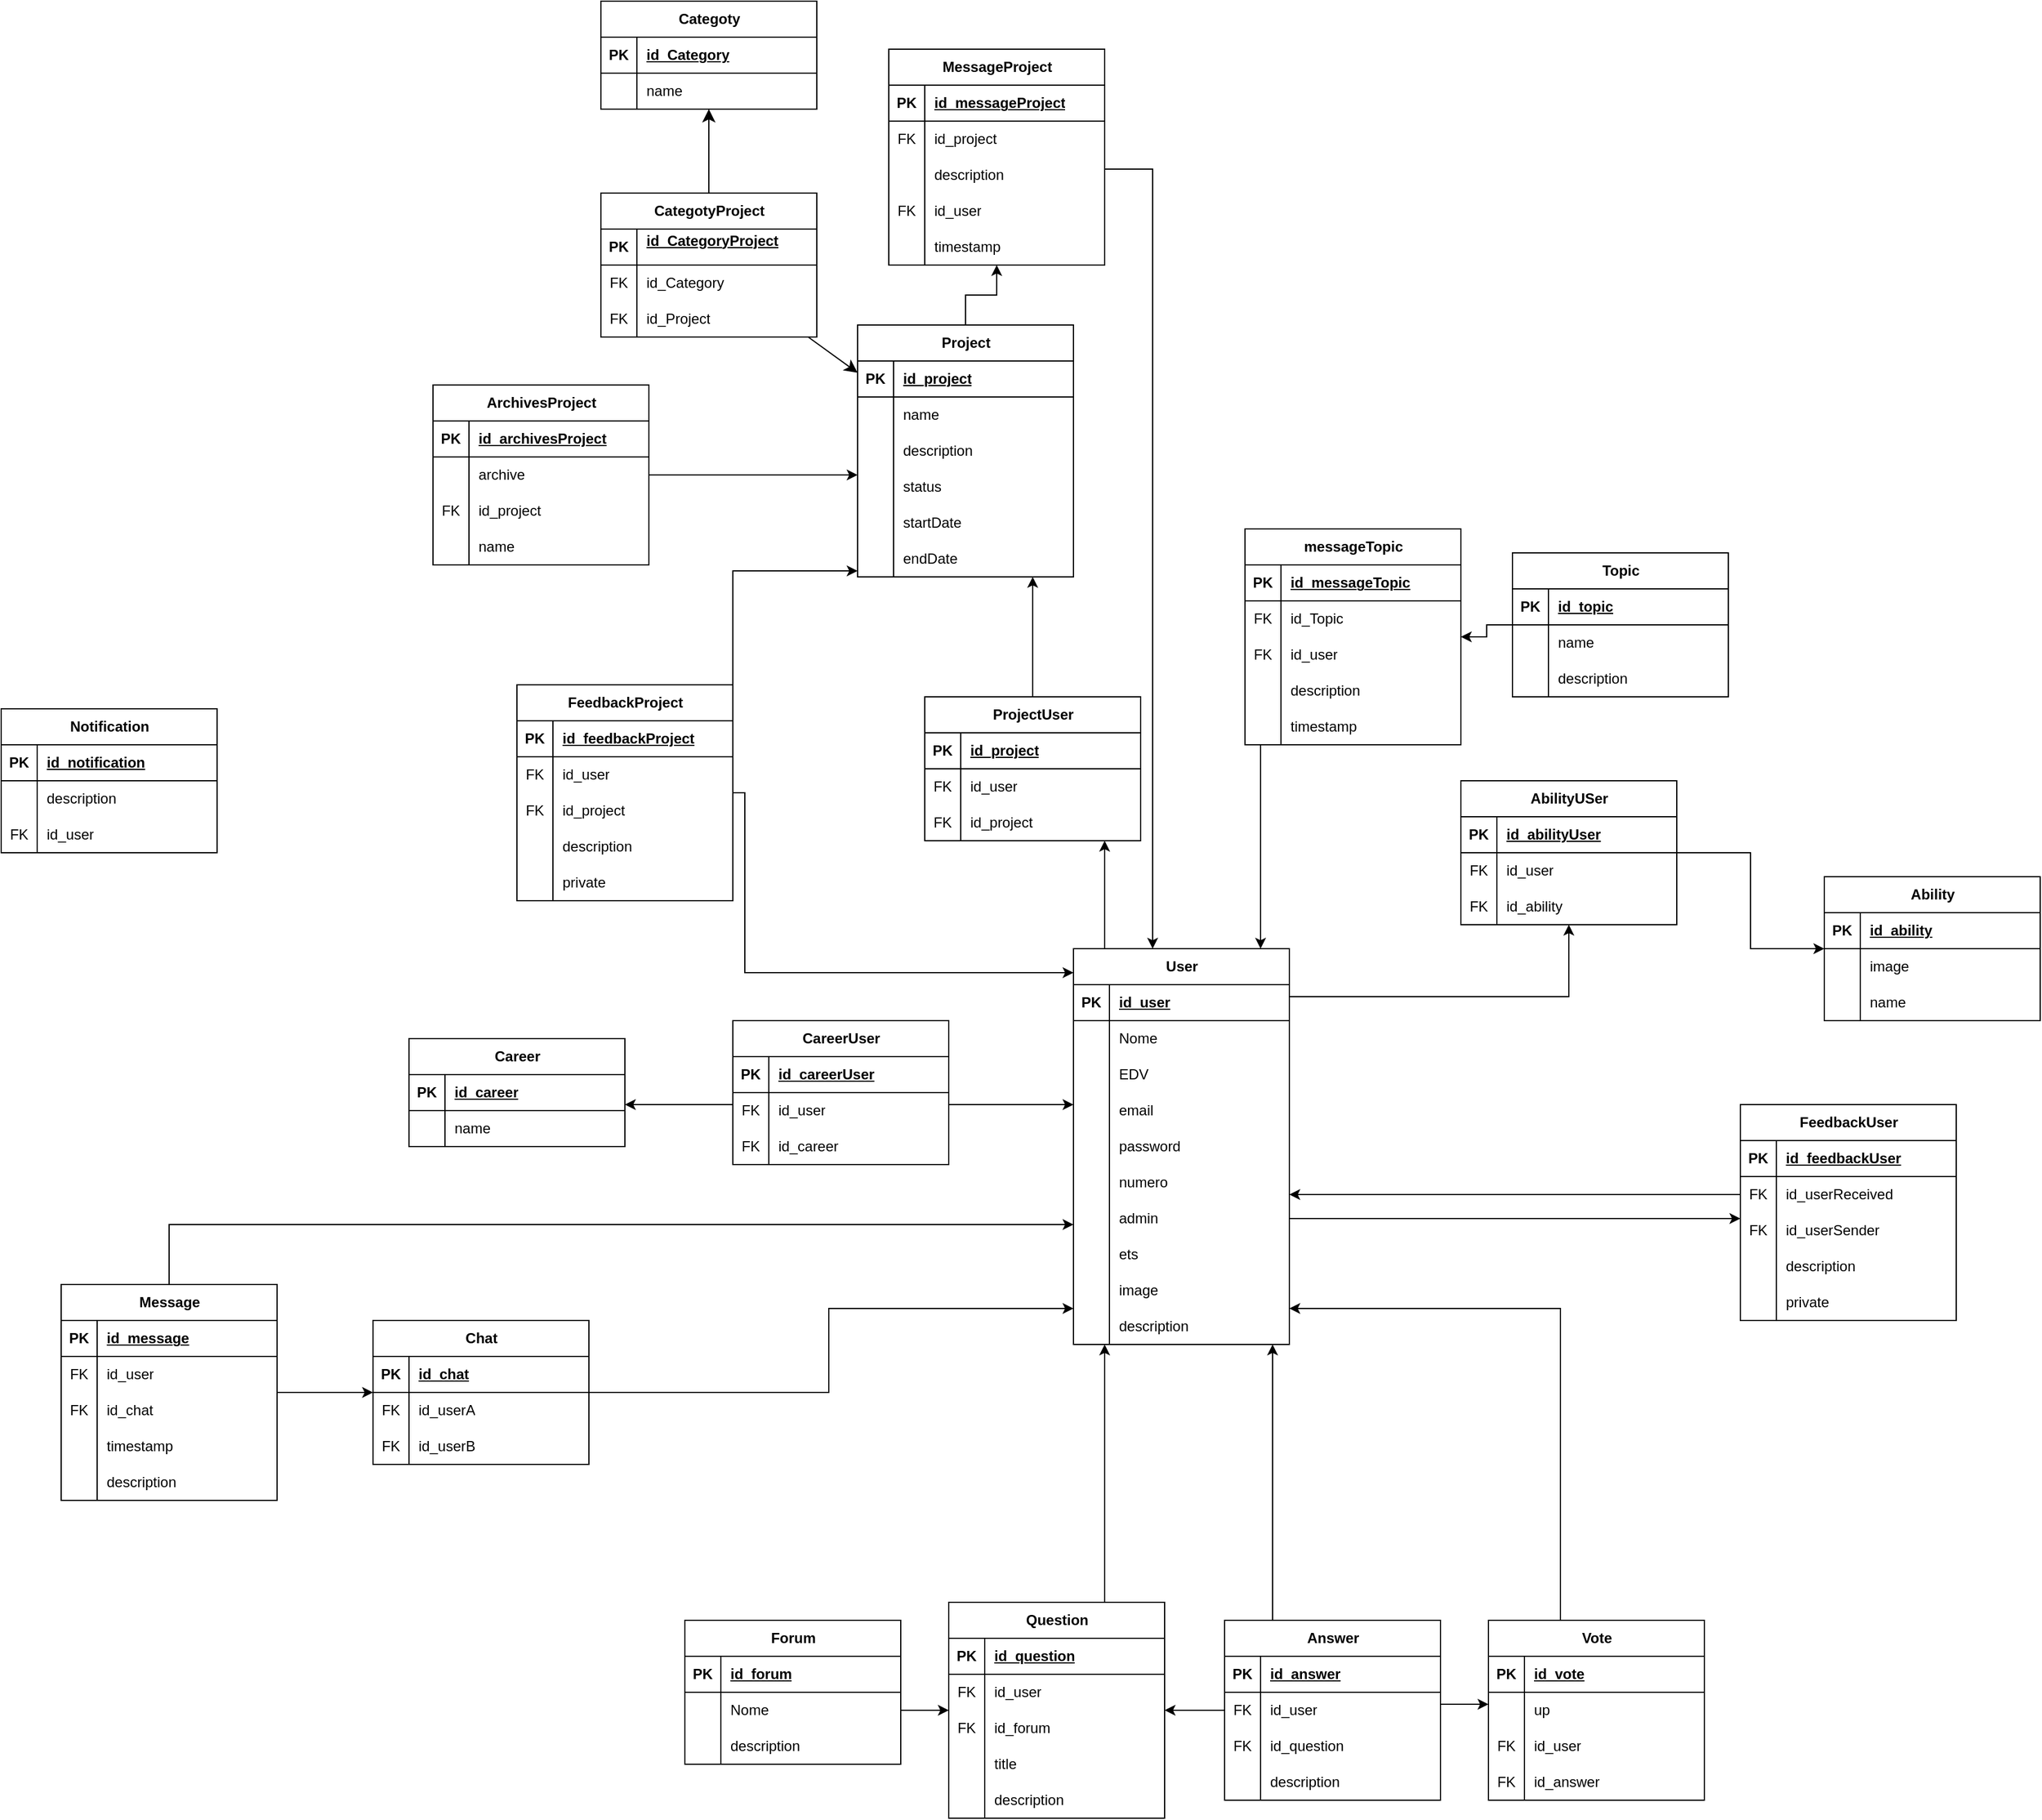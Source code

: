 <mxfile>
    <diagram name="Página-1" id="29WGff_lLCsaS2kVvXsH">
        <mxGraphModel dx="1493" dy="2147" grid="1" gridSize="10" guides="1" tooltips="1" connect="1" arrows="1" fold="1" page="1" pageScale="1" pageWidth="827" pageHeight="1169" math="0" shadow="0">
            <root>
                <mxCell id="0"/>
                <mxCell id="1" parent="0"/>
                <mxCell id="zdSa0Qd-dpViHObmRJX2-208" style="edgeStyle=orthogonalEdgeStyle;rounded=0;orthogonalLoop=1;jettySize=auto;html=1;" parent="1" source="zdSa0Qd-dpViHObmRJX2-1" target="zdSa0Qd-dpViHObmRJX2-188" edge="1">
                    <mxGeometry relative="1" as="geometry">
                        <Array as="points">
                            <mxPoint x="350" y="70"/>
                            <mxPoint x="350" y="70"/>
                        </Array>
                    </mxGeometry>
                </mxCell>
                <mxCell id="zdSa0Qd-dpViHObmRJX2-1" value="User" style="shape=table;startSize=30;container=1;collapsible=1;childLayout=tableLayout;fixedRows=1;rowLines=0;fontStyle=1;align=center;resizeLast=1;html=1;" parent="1" vertex="1">
                    <mxGeometry x="324" y="110" width="180" height="330" as="geometry"/>
                </mxCell>
                <mxCell id="zdSa0Qd-dpViHObmRJX2-2" value="" style="shape=tableRow;horizontal=0;startSize=0;swimlaneHead=0;swimlaneBody=0;fillColor=none;collapsible=0;dropTarget=0;points=[[0,0.5],[1,0.5]];portConstraint=eastwest;top=0;left=0;right=0;bottom=1;" parent="zdSa0Qd-dpViHObmRJX2-1" vertex="1">
                    <mxGeometry y="30" width="180" height="30" as="geometry"/>
                </mxCell>
                <mxCell id="zdSa0Qd-dpViHObmRJX2-3" value="PK" style="shape=partialRectangle;connectable=0;fillColor=none;top=0;left=0;bottom=0;right=0;fontStyle=1;overflow=hidden;whiteSpace=wrap;html=1;" parent="zdSa0Qd-dpViHObmRJX2-2" vertex="1">
                    <mxGeometry width="30" height="30" as="geometry">
                        <mxRectangle width="30" height="30" as="alternateBounds"/>
                    </mxGeometry>
                </mxCell>
                <mxCell id="zdSa0Qd-dpViHObmRJX2-4" value="id_user" style="shape=partialRectangle;connectable=0;fillColor=none;top=0;left=0;bottom=0;right=0;align=left;spacingLeft=6;fontStyle=5;overflow=hidden;whiteSpace=wrap;html=1;" parent="zdSa0Qd-dpViHObmRJX2-2" vertex="1">
                    <mxGeometry x="30" width="150" height="30" as="geometry">
                        <mxRectangle width="150" height="30" as="alternateBounds"/>
                    </mxGeometry>
                </mxCell>
                <mxCell id="zdSa0Qd-dpViHObmRJX2-5" value="" style="shape=tableRow;horizontal=0;startSize=0;swimlaneHead=0;swimlaneBody=0;fillColor=none;collapsible=0;dropTarget=0;points=[[0,0.5],[1,0.5]];portConstraint=eastwest;top=0;left=0;right=0;bottom=0;" parent="zdSa0Qd-dpViHObmRJX2-1" vertex="1">
                    <mxGeometry y="60" width="180" height="30" as="geometry"/>
                </mxCell>
                <mxCell id="zdSa0Qd-dpViHObmRJX2-6" value="" style="shape=partialRectangle;connectable=0;fillColor=none;top=0;left=0;bottom=0;right=0;editable=1;overflow=hidden;whiteSpace=wrap;html=1;" parent="zdSa0Qd-dpViHObmRJX2-5" vertex="1">
                    <mxGeometry width="30" height="30" as="geometry">
                        <mxRectangle width="30" height="30" as="alternateBounds"/>
                    </mxGeometry>
                </mxCell>
                <mxCell id="zdSa0Qd-dpViHObmRJX2-7" value="Nome" style="shape=partialRectangle;connectable=0;fillColor=none;top=0;left=0;bottom=0;right=0;align=left;spacingLeft=6;overflow=hidden;whiteSpace=wrap;html=1;" parent="zdSa0Qd-dpViHObmRJX2-5" vertex="1">
                    <mxGeometry x="30" width="150" height="30" as="geometry">
                        <mxRectangle width="150" height="30" as="alternateBounds"/>
                    </mxGeometry>
                </mxCell>
                <mxCell id="zdSa0Qd-dpViHObmRJX2-8" value="" style="shape=tableRow;horizontal=0;startSize=0;swimlaneHead=0;swimlaneBody=0;fillColor=none;collapsible=0;dropTarget=0;points=[[0,0.5],[1,0.5]];portConstraint=eastwest;top=0;left=0;right=0;bottom=0;" parent="zdSa0Qd-dpViHObmRJX2-1" vertex="1">
                    <mxGeometry y="90" width="180" height="30" as="geometry"/>
                </mxCell>
                <mxCell id="zdSa0Qd-dpViHObmRJX2-9" value="" style="shape=partialRectangle;connectable=0;fillColor=none;top=0;left=0;bottom=0;right=0;editable=1;overflow=hidden;whiteSpace=wrap;html=1;" parent="zdSa0Qd-dpViHObmRJX2-8" vertex="1">
                    <mxGeometry width="30" height="30" as="geometry">
                        <mxRectangle width="30" height="30" as="alternateBounds"/>
                    </mxGeometry>
                </mxCell>
                <mxCell id="zdSa0Qd-dpViHObmRJX2-10" value="EDV" style="shape=partialRectangle;connectable=0;fillColor=none;top=0;left=0;bottom=0;right=0;align=left;spacingLeft=6;overflow=hidden;whiteSpace=wrap;html=1;" parent="zdSa0Qd-dpViHObmRJX2-8" vertex="1">
                    <mxGeometry x="30" width="150" height="30" as="geometry">
                        <mxRectangle width="150" height="30" as="alternateBounds"/>
                    </mxGeometry>
                </mxCell>
                <mxCell id="zdSa0Qd-dpViHObmRJX2-11" value="" style="shape=tableRow;horizontal=0;startSize=0;swimlaneHead=0;swimlaneBody=0;fillColor=none;collapsible=0;dropTarget=0;points=[[0,0.5],[1,0.5]];portConstraint=eastwest;top=0;left=0;right=0;bottom=0;" parent="zdSa0Qd-dpViHObmRJX2-1" vertex="1">
                    <mxGeometry y="120" width="180" height="30" as="geometry"/>
                </mxCell>
                <mxCell id="zdSa0Qd-dpViHObmRJX2-12" value="" style="shape=partialRectangle;connectable=0;fillColor=none;top=0;left=0;bottom=0;right=0;editable=1;overflow=hidden;whiteSpace=wrap;html=1;" parent="zdSa0Qd-dpViHObmRJX2-11" vertex="1">
                    <mxGeometry width="30" height="30" as="geometry">
                        <mxRectangle width="30" height="30" as="alternateBounds"/>
                    </mxGeometry>
                </mxCell>
                <mxCell id="zdSa0Qd-dpViHObmRJX2-13" value="email" style="shape=partialRectangle;connectable=0;fillColor=none;top=0;left=0;bottom=0;right=0;align=left;spacingLeft=6;overflow=hidden;whiteSpace=wrap;html=1;" parent="zdSa0Qd-dpViHObmRJX2-11" vertex="1">
                    <mxGeometry x="30" width="150" height="30" as="geometry">
                        <mxRectangle width="150" height="30" as="alternateBounds"/>
                    </mxGeometry>
                </mxCell>
                <mxCell id="zdSa0Qd-dpViHObmRJX2-14" value="" style="shape=tableRow;horizontal=0;startSize=0;swimlaneHead=0;swimlaneBody=0;fillColor=none;collapsible=0;dropTarget=0;points=[[0,0.5],[1,0.5]];portConstraint=eastwest;top=0;left=0;right=0;bottom=0;" parent="zdSa0Qd-dpViHObmRJX2-1" vertex="1">
                    <mxGeometry y="150" width="180" height="30" as="geometry"/>
                </mxCell>
                <mxCell id="zdSa0Qd-dpViHObmRJX2-15" value="" style="shape=partialRectangle;connectable=0;fillColor=none;top=0;left=0;bottom=0;right=0;editable=1;overflow=hidden;whiteSpace=wrap;html=1;" parent="zdSa0Qd-dpViHObmRJX2-14" vertex="1">
                    <mxGeometry width="30" height="30" as="geometry">
                        <mxRectangle width="30" height="30" as="alternateBounds"/>
                    </mxGeometry>
                </mxCell>
                <mxCell id="zdSa0Qd-dpViHObmRJX2-16" value="password" style="shape=partialRectangle;connectable=0;fillColor=none;top=0;left=0;bottom=0;right=0;align=left;spacingLeft=6;overflow=hidden;whiteSpace=wrap;html=1;" parent="zdSa0Qd-dpViHObmRJX2-14" vertex="1">
                    <mxGeometry x="30" width="150" height="30" as="geometry">
                        <mxRectangle width="150" height="30" as="alternateBounds"/>
                    </mxGeometry>
                </mxCell>
                <mxCell id="zdSa0Qd-dpViHObmRJX2-87" style="shape=tableRow;horizontal=0;startSize=0;swimlaneHead=0;swimlaneBody=0;fillColor=none;collapsible=0;dropTarget=0;points=[[0,0.5],[1,0.5]];portConstraint=eastwest;top=0;left=0;right=0;bottom=0;" parent="zdSa0Qd-dpViHObmRJX2-1" vertex="1">
                    <mxGeometry y="180" width="180" height="30" as="geometry"/>
                </mxCell>
                <mxCell id="zdSa0Qd-dpViHObmRJX2-88" style="shape=partialRectangle;connectable=0;fillColor=none;top=0;left=0;bottom=0;right=0;editable=1;overflow=hidden;whiteSpace=wrap;html=1;" parent="zdSa0Qd-dpViHObmRJX2-87" vertex="1">
                    <mxGeometry width="30" height="30" as="geometry">
                        <mxRectangle width="30" height="30" as="alternateBounds"/>
                    </mxGeometry>
                </mxCell>
                <mxCell id="zdSa0Qd-dpViHObmRJX2-89" value="numero" style="shape=partialRectangle;connectable=0;fillColor=none;top=0;left=0;bottom=0;right=0;align=left;spacingLeft=6;overflow=hidden;whiteSpace=wrap;html=1;" parent="zdSa0Qd-dpViHObmRJX2-87" vertex="1">
                    <mxGeometry x="30" width="150" height="30" as="geometry">
                        <mxRectangle width="150" height="30" as="alternateBounds"/>
                    </mxGeometry>
                </mxCell>
                <mxCell id="zdSa0Qd-dpViHObmRJX2-147" style="shape=tableRow;horizontal=0;startSize=0;swimlaneHead=0;swimlaneBody=0;fillColor=none;collapsible=0;dropTarget=0;points=[[0,0.5],[1,0.5]];portConstraint=eastwest;top=0;left=0;right=0;bottom=0;" parent="zdSa0Qd-dpViHObmRJX2-1" vertex="1">
                    <mxGeometry y="210" width="180" height="30" as="geometry"/>
                </mxCell>
                <mxCell id="zdSa0Qd-dpViHObmRJX2-148" style="shape=partialRectangle;connectable=0;fillColor=none;top=0;left=0;bottom=0;right=0;editable=1;overflow=hidden;whiteSpace=wrap;html=1;" parent="zdSa0Qd-dpViHObmRJX2-147" vertex="1">
                    <mxGeometry width="30" height="30" as="geometry">
                        <mxRectangle width="30" height="30" as="alternateBounds"/>
                    </mxGeometry>
                </mxCell>
                <mxCell id="zdSa0Qd-dpViHObmRJX2-149" value="admin" style="shape=partialRectangle;connectable=0;fillColor=none;top=0;left=0;bottom=0;right=0;align=left;spacingLeft=6;overflow=hidden;whiteSpace=wrap;html=1;" parent="zdSa0Qd-dpViHObmRJX2-147" vertex="1">
                    <mxGeometry x="30" width="150" height="30" as="geometry">
                        <mxRectangle width="150" height="30" as="alternateBounds"/>
                    </mxGeometry>
                </mxCell>
                <mxCell id="zdSa0Qd-dpViHObmRJX2-274" style="shape=tableRow;horizontal=0;startSize=0;swimlaneHead=0;swimlaneBody=0;fillColor=none;collapsible=0;dropTarget=0;points=[[0,0.5],[1,0.5]];portConstraint=eastwest;top=0;left=0;right=0;bottom=0;" parent="zdSa0Qd-dpViHObmRJX2-1" vertex="1">
                    <mxGeometry y="240" width="180" height="30" as="geometry"/>
                </mxCell>
                <mxCell id="zdSa0Qd-dpViHObmRJX2-275" style="shape=partialRectangle;connectable=0;fillColor=none;top=0;left=0;bottom=0;right=0;editable=1;overflow=hidden;whiteSpace=wrap;html=1;" parent="zdSa0Qd-dpViHObmRJX2-274" vertex="1">
                    <mxGeometry width="30" height="30" as="geometry">
                        <mxRectangle width="30" height="30" as="alternateBounds"/>
                    </mxGeometry>
                </mxCell>
                <mxCell id="zdSa0Qd-dpViHObmRJX2-276" value="ets" style="shape=partialRectangle;connectable=0;fillColor=none;top=0;left=0;bottom=0;right=0;align=left;spacingLeft=6;overflow=hidden;whiteSpace=wrap;html=1;" parent="zdSa0Qd-dpViHObmRJX2-274" vertex="1">
                    <mxGeometry x="30" width="150" height="30" as="geometry">
                        <mxRectangle width="150" height="30" as="alternateBounds"/>
                    </mxGeometry>
                </mxCell>
                <mxCell id="zdSa0Qd-dpViHObmRJX2-293" style="shape=tableRow;horizontal=0;startSize=0;swimlaneHead=0;swimlaneBody=0;fillColor=none;collapsible=0;dropTarget=0;points=[[0,0.5],[1,0.5]];portConstraint=eastwest;top=0;left=0;right=0;bottom=0;" parent="zdSa0Qd-dpViHObmRJX2-1" vertex="1">
                    <mxGeometry y="270" width="180" height="30" as="geometry"/>
                </mxCell>
                <mxCell id="zdSa0Qd-dpViHObmRJX2-294" style="shape=partialRectangle;connectable=0;fillColor=none;top=0;left=0;bottom=0;right=0;editable=1;overflow=hidden;whiteSpace=wrap;html=1;" parent="zdSa0Qd-dpViHObmRJX2-293" vertex="1">
                    <mxGeometry width="30" height="30" as="geometry">
                        <mxRectangle width="30" height="30" as="alternateBounds"/>
                    </mxGeometry>
                </mxCell>
                <mxCell id="zdSa0Qd-dpViHObmRJX2-295" value="image" style="shape=partialRectangle;connectable=0;fillColor=none;top=0;left=0;bottom=0;right=0;align=left;spacingLeft=6;overflow=hidden;whiteSpace=wrap;html=1;" parent="zdSa0Qd-dpViHObmRJX2-293" vertex="1">
                    <mxGeometry x="30" width="150" height="30" as="geometry">
                        <mxRectangle width="150" height="30" as="alternateBounds"/>
                    </mxGeometry>
                </mxCell>
                <mxCell id="zdSa0Qd-dpViHObmRJX2-340" style="shape=tableRow;horizontal=0;startSize=0;swimlaneHead=0;swimlaneBody=0;fillColor=none;collapsible=0;dropTarget=0;points=[[0,0.5],[1,0.5]];portConstraint=eastwest;top=0;left=0;right=0;bottom=0;" parent="zdSa0Qd-dpViHObmRJX2-1" vertex="1">
                    <mxGeometry y="300" width="180" height="30" as="geometry"/>
                </mxCell>
                <mxCell id="zdSa0Qd-dpViHObmRJX2-341" style="shape=partialRectangle;connectable=0;fillColor=none;top=0;left=0;bottom=0;right=0;editable=1;overflow=hidden;whiteSpace=wrap;html=1;" parent="zdSa0Qd-dpViHObmRJX2-340" vertex="1">
                    <mxGeometry width="30" height="30" as="geometry">
                        <mxRectangle width="30" height="30" as="alternateBounds"/>
                    </mxGeometry>
                </mxCell>
                <mxCell id="zdSa0Qd-dpViHObmRJX2-342" value="description" style="shape=partialRectangle;connectable=0;fillColor=none;top=0;left=0;bottom=0;right=0;align=left;spacingLeft=6;overflow=hidden;whiteSpace=wrap;html=1;" parent="zdSa0Qd-dpViHObmRJX2-340" vertex="1">
                    <mxGeometry x="30" width="150" height="30" as="geometry">
                        <mxRectangle width="150" height="30" as="alternateBounds"/>
                    </mxGeometry>
                </mxCell>
                <mxCell id="zdSa0Qd-dpViHObmRJX2-17" value="Ability" style="shape=table;startSize=30;container=1;collapsible=1;childLayout=tableLayout;fixedRows=1;rowLines=0;fontStyle=1;align=center;resizeLast=1;html=1;" parent="1" vertex="1">
                    <mxGeometry x="950" y="50" width="180" height="120" as="geometry"/>
                </mxCell>
                <mxCell id="zdSa0Qd-dpViHObmRJX2-18" value="" style="shape=tableRow;horizontal=0;startSize=0;swimlaneHead=0;swimlaneBody=0;fillColor=none;collapsible=0;dropTarget=0;points=[[0,0.5],[1,0.5]];portConstraint=eastwest;top=0;left=0;right=0;bottom=1;" parent="zdSa0Qd-dpViHObmRJX2-17" vertex="1">
                    <mxGeometry y="30" width="180" height="30" as="geometry"/>
                </mxCell>
                <mxCell id="zdSa0Qd-dpViHObmRJX2-19" value="PK" style="shape=partialRectangle;connectable=0;fillColor=none;top=0;left=0;bottom=0;right=0;fontStyle=1;overflow=hidden;whiteSpace=wrap;html=1;" parent="zdSa0Qd-dpViHObmRJX2-18" vertex="1">
                    <mxGeometry width="30" height="30" as="geometry">
                        <mxRectangle width="30" height="30" as="alternateBounds"/>
                    </mxGeometry>
                </mxCell>
                <mxCell id="zdSa0Qd-dpViHObmRJX2-20" value="id_ability" style="shape=partialRectangle;connectable=0;fillColor=none;top=0;left=0;bottom=0;right=0;align=left;spacingLeft=6;fontStyle=5;overflow=hidden;whiteSpace=wrap;html=1;" parent="zdSa0Qd-dpViHObmRJX2-18" vertex="1">
                    <mxGeometry x="30" width="150" height="30" as="geometry">
                        <mxRectangle width="150" height="30" as="alternateBounds"/>
                    </mxGeometry>
                </mxCell>
                <mxCell id="zdSa0Qd-dpViHObmRJX2-21" value="" style="shape=tableRow;horizontal=0;startSize=0;swimlaneHead=0;swimlaneBody=0;fillColor=none;collapsible=0;dropTarget=0;points=[[0,0.5],[1,0.5]];portConstraint=eastwest;top=0;left=0;right=0;bottom=0;" parent="zdSa0Qd-dpViHObmRJX2-17" vertex="1">
                    <mxGeometry y="60" width="180" height="30" as="geometry"/>
                </mxCell>
                <mxCell id="zdSa0Qd-dpViHObmRJX2-22" value="" style="shape=partialRectangle;connectable=0;fillColor=none;top=0;left=0;bottom=0;right=0;editable=1;overflow=hidden;whiteSpace=wrap;html=1;" parent="zdSa0Qd-dpViHObmRJX2-21" vertex="1">
                    <mxGeometry width="30" height="30" as="geometry">
                        <mxRectangle width="30" height="30" as="alternateBounds"/>
                    </mxGeometry>
                </mxCell>
                <mxCell id="zdSa0Qd-dpViHObmRJX2-23" value="image" style="shape=partialRectangle;connectable=0;fillColor=none;top=0;left=0;bottom=0;right=0;align=left;spacingLeft=6;overflow=hidden;whiteSpace=wrap;html=1;" parent="zdSa0Qd-dpViHObmRJX2-21" vertex="1">
                    <mxGeometry x="30" width="150" height="30" as="geometry">
                        <mxRectangle width="150" height="30" as="alternateBounds"/>
                    </mxGeometry>
                </mxCell>
                <mxCell id="zdSa0Qd-dpViHObmRJX2-24" value="" style="shape=tableRow;horizontal=0;startSize=0;swimlaneHead=0;swimlaneBody=0;fillColor=none;collapsible=0;dropTarget=0;points=[[0,0.5],[1,0.5]];portConstraint=eastwest;top=0;left=0;right=0;bottom=0;" parent="zdSa0Qd-dpViHObmRJX2-17" vertex="1">
                    <mxGeometry y="90" width="180" height="30" as="geometry"/>
                </mxCell>
                <mxCell id="zdSa0Qd-dpViHObmRJX2-25" value="" style="shape=partialRectangle;connectable=0;fillColor=none;top=0;left=0;bottom=0;right=0;editable=1;overflow=hidden;whiteSpace=wrap;html=1;" parent="zdSa0Qd-dpViHObmRJX2-24" vertex="1">
                    <mxGeometry width="30" height="30" as="geometry">
                        <mxRectangle width="30" height="30" as="alternateBounds"/>
                    </mxGeometry>
                </mxCell>
                <mxCell id="zdSa0Qd-dpViHObmRJX2-26" value="name" style="shape=partialRectangle;connectable=0;fillColor=none;top=0;left=0;bottom=0;right=0;align=left;spacingLeft=6;overflow=hidden;whiteSpace=wrap;html=1;" parent="zdSa0Qd-dpViHObmRJX2-24" vertex="1">
                    <mxGeometry x="30" width="150" height="30" as="geometry">
                        <mxRectangle width="150" height="30" as="alternateBounds"/>
                    </mxGeometry>
                </mxCell>
                <mxCell id="zdSa0Qd-dpViHObmRJX2-43" style="edgeStyle=orthogonalEdgeStyle;rounded=0;orthogonalLoop=1;jettySize=auto;html=1;" parent="1" source="zdSa0Qd-dpViHObmRJX2-33" target="zdSa0Qd-dpViHObmRJX2-17" edge="1">
                    <mxGeometry relative="1" as="geometry"/>
                </mxCell>
                <mxCell id="zdSa0Qd-dpViHObmRJX2-33" value="AbilityUSer" style="shape=table;startSize=30;container=1;collapsible=1;childLayout=tableLayout;fixedRows=1;rowLines=0;fontStyle=1;align=center;resizeLast=1;html=1;" parent="1" vertex="1">
                    <mxGeometry x="647" y="-30" width="180" height="120" as="geometry"/>
                </mxCell>
                <mxCell id="zdSa0Qd-dpViHObmRJX2-34" value="" style="shape=tableRow;horizontal=0;startSize=0;swimlaneHead=0;swimlaneBody=0;fillColor=none;collapsible=0;dropTarget=0;points=[[0,0.5],[1,0.5]];portConstraint=eastwest;top=0;left=0;right=0;bottom=1;" parent="zdSa0Qd-dpViHObmRJX2-33" vertex="1">
                    <mxGeometry y="30" width="180" height="30" as="geometry"/>
                </mxCell>
                <mxCell id="zdSa0Qd-dpViHObmRJX2-35" value="PK" style="shape=partialRectangle;connectable=0;fillColor=none;top=0;left=0;bottom=0;right=0;fontStyle=1;overflow=hidden;whiteSpace=wrap;html=1;" parent="zdSa0Qd-dpViHObmRJX2-34" vertex="1">
                    <mxGeometry width="30" height="30" as="geometry">
                        <mxRectangle width="30" height="30" as="alternateBounds"/>
                    </mxGeometry>
                </mxCell>
                <mxCell id="zdSa0Qd-dpViHObmRJX2-36" value="id_abilityUser" style="shape=partialRectangle;connectable=0;fillColor=none;top=0;left=0;bottom=0;right=0;align=left;spacingLeft=6;fontStyle=5;overflow=hidden;whiteSpace=wrap;html=1;" parent="zdSa0Qd-dpViHObmRJX2-34" vertex="1">
                    <mxGeometry x="30" width="150" height="30" as="geometry">
                        <mxRectangle width="150" height="30" as="alternateBounds"/>
                    </mxGeometry>
                </mxCell>
                <mxCell id="zdSa0Qd-dpViHObmRJX2-37" value="" style="shape=tableRow;horizontal=0;startSize=0;swimlaneHead=0;swimlaneBody=0;fillColor=none;collapsible=0;dropTarget=0;points=[[0,0.5],[1,0.5]];portConstraint=eastwest;top=0;left=0;right=0;bottom=0;" parent="zdSa0Qd-dpViHObmRJX2-33" vertex="1">
                    <mxGeometry y="60" width="180" height="30" as="geometry"/>
                </mxCell>
                <mxCell id="zdSa0Qd-dpViHObmRJX2-38" value="FK" style="shape=partialRectangle;connectable=0;fillColor=none;top=0;left=0;bottom=0;right=0;editable=1;overflow=hidden;whiteSpace=wrap;html=1;" parent="zdSa0Qd-dpViHObmRJX2-37" vertex="1">
                    <mxGeometry width="30" height="30" as="geometry">
                        <mxRectangle width="30" height="30" as="alternateBounds"/>
                    </mxGeometry>
                </mxCell>
                <mxCell id="zdSa0Qd-dpViHObmRJX2-39" value="id_user" style="shape=partialRectangle;connectable=0;fillColor=none;top=0;left=0;bottom=0;right=0;align=left;spacingLeft=6;overflow=hidden;whiteSpace=wrap;html=1;" parent="zdSa0Qd-dpViHObmRJX2-37" vertex="1">
                    <mxGeometry x="30" width="150" height="30" as="geometry">
                        <mxRectangle width="150" height="30" as="alternateBounds"/>
                    </mxGeometry>
                </mxCell>
                <mxCell id="zdSa0Qd-dpViHObmRJX2-40" value="" style="shape=tableRow;horizontal=0;startSize=0;swimlaneHead=0;swimlaneBody=0;fillColor=none;collapsible=0;dropTarget=0;points=[[0,0.5],[1,0.5]];portConstraint=eastwest;top=0;left=0;right=0;bottom=0;" parent="zdSa0Qd-dpViHObmRJX2-33" vertex="1">
                    <mxGeometry y="90" width="180" height="30" as="geometry"/>
                </mxCell>
                <mxCell id="zdSa0Qd-dpViHObmRJX2-41" value="FK" style="shape=partialRectangle;connectable=0;fillColor=none;top=0;left=0;bottom=0;right=0;editable=1;overflow=hidden;whiteSpace=wrap;html=1;" parent="zdSa0Qd-dpViHObmRJX2-40" vertex="1">
                    <mxGeometry width="30" height="30" as="geometry">
                        <mxRectangle width="30" height="30" as="alternateBounds"/>
                    </mxGeometry>
                </mxCell>
                <mxCell id="zdSa0Qd-dpViHObmRJX2-42" value="id_ability" style="shape=partialRectangle;connectable=0;fillColor=none;top=0;left=0;bottom=0;right=0;align=left;spacingLeft=6;overflow=hidden;whiteSpace=wrap;html=1;" parent="zdSa0Qd-dpViHObmRJX2-40" vertex="1">
                    <mxGeometry x="30" width="150" height="30" as="geometry">
                        <mxRectangle width="150" height="30" as="alternateBounds"/>
                    </mxGeometry>
                </mxCell>
                <mxCell id="zdSa0Qd-dpViHObmRJX2-44" style="edgeStyle=orthogonalEdgeStyle;rounded=0;orthogonalLoop=1;jettySize=auto;html=1;" parent="1" source="zdSa0Qd-dpViHObmRJX2-1" target="zdSa0Qd-dpViHObmRJX2-33" edge="1">
                    <mxGeometry relative="1" as="geometry">
                        <Array as="points">
                            <mxPoint x="550" y="150"/>
                            <mxPoint x="550" y="150"/>
                        </Array>
                    </mxGeometry>
                </mxCell>
                <mxCell id="zdSa0Qd-dpViHObmRJX2-45" value="Career" style="shape=table;startSize=30;container=1;collapsible=1;childLayout=tableLayout;fixedRows=1;rowLines=0;fontStyle=1;align=center;resizeLast=1;html=1;" parent="1" vertex="1">
                    <mxGeometry x="-230" y="185" width="180" height="90" as="geometry"/>
                </mxCell>
                <mxCell id="zdSa0Qd-dpViHObmRJX2-46" value="" style="shape=tableRow;horizontal=0;startSize=0;swimlaneHead=0;swimlaneBody=0;fillColor=none;collapsible=0;dropTarget=0;points=[[0,0.5],[1,0.5]];portConstraint=eastwest;top=0;left=0;right=0;bottom=1;" parent="zdSa0Qd-dpViHObmRJX2-45" vertex="1">
                    <mxGeometry y="30" width="180" height="30" as="geometry"/>
                </mxCell>
                <mxCell id="zdSa0Qd-dpViHObmRJX2-47" value="PK" style="shape=partialRectangle;connectable=0;fillColor=none;top=0;left=0;bottom=0;right=0;fontStyle=1;overflow=hidden;whiteSpace=wrap;html=1;" parent="zdSa0Qd-dpViHObmRJX2-46" vertex="1">
                    <mxGeometry width="30" height="30" as="geometry">
                        <mxRectangle width="30" height="30" as="alternateBounds"/>
                    </mxGeometry>
                </mxCell>
                <mxCell id="zdSa0Qd-dpViHObmRJX2-48" value="id_career" style="shape=partialRectangle;connectable=0;fillColor=none;top=0;left=0;bottom=0;right=0;align=left;spacingLeft=6;fontStyle=5;overflow=hidden;whiteSpace=wrap;html=1;" parent="zdSa0Qd-dpViHObmRJX2-46" vertex="1">
                    <mxGeometry x="30" width="150" height="30" as="geometry">
                        <mxRectangle width="150" height="30" as="alternateBounds"/>
                    </mxGeometry>
                </mxCell>
                <mxCell id="zdSa0Qd-dpViHObmRJX2-49" value="" style="shape=tableRow;horizontal=0;startSize=0;swimlaneHead=0;swimlaneBody=0;fillColor=none;collapsible=0;dropTarget=0;points=[[0,0.5],[1,0.5]];portConstraint=eastwest;top=0;left=0;right=0;bottom=0;" parent="zdSa0Qd-dpViHObmRJX2-45" vertex="1">
                    <mxGeometry y="60" width="180" height="30" as="geometry"/>
                </mxCell>
                <mxCell id="zdSa0Qd-dpViHObmRJX2-50" value="" style="shape=partialRectangle;connectable=0;fillColor=none;top=0;left=0;bottom=0;right=0;editable=1;overflow=hidden;whiteSpace=wrap;html=1;" parent="zdSa0Qd-dpViHObmRJX2-49" vertex="1">
                    <mxGeometry width="30" height="30" as="geometry">
                        <mxRectangle width="30" height="30" as="alternateBounds"/>
                    </mxGeometry>
                </mxCell>
                <mxCell id="zdSa0Qd-dpViHObmRJX2-51" value="name" style="shape=partialRectangle;connectable=0;fillColor=none;top=0;left=0;bottom=0;right=0;align=left;spacingLeft=6;overflow=hidden;whiteSpace=wrap;html=1;" parent="zdSa0Qd-dpViHObmRJX2-49" vertex="1">
                    <mxGeometry x="30" width="150" height="30" as="geometry">
                        <mxRectangle width="150" height="30" as="alternateBounds"/>
                    </mxGeometry>
                </mxCell>
                <mxCell id="zdSa0Qd-dpViHObmRJX2-66" style="edgeStyle=orthogonalEdgeStyle;rounded=0;orthogonalLoop=1;jettySize=auto;html=1;" parent="1" source="zdSa0Qd-dpViHObmRJX2-56" target="zdSa0Qd-dpViHObmRJX2-45" edge="1">
                    <mxGeometry relative="1" as="geometry">
                        <Array as="points">
                            <mxPoint x="-20" y="240"/>
                            <mxPoint x="-20" y="240"/>
                        </Array>
                    </mxGeometry>
                </mxCell>
                <mxCell id="zdSa0Qd-dpViHObmRJX2-56" value="CareerUser" style="shape=table;startSize=30;container=1;collapsible=1;childLayout=tableLayout;fixedRows=1;rowLines=0;fontStyle=1;align=center;resizeLast=1;html=1;" parent="1" vertex="1">
                    <mxGeometry x="40" y="170" width="180" height="120" as="geometry"/>
                </mxCell>
                <mxCell id="zdSa0Qd-dpViHObmRJX2-57" value="" style="shape=tableRow;horizontal=0;startSize=0;swimlaneHead=0;swimlaneBody=0;fillColor=none;collapsible=0;dropTarget=0;points=[[0,0.5],[1,0.5]];portConstraint=eastwest;top=0;left=0;right=0;bottom=1;" parent="zdSa0Qd-dpViHObmRJX2-56" vertex="1">
                    <mxGeometry y="30" width="180" height="30" as="geometry"/>
                </mxCell>
                <mxCell id="zdSa0Qd-dpViHObmRJX2-58" value="PK" style="shape=partialRectangle;connectable=0;fillColor=none;top=0;left=0;bottom=0;right=0;fontStyle=1;overflow=hidden;whiteSpace=wrap;html=1;" parent="zdSa0Qd-dpViHObmRJX2-57" vertex="1">
                    <mxGeometry width="30" height="30" as="geometry">
                        <mxRectangle width="30" height="30" as="alternateBounds"/>
                    </mxGeometry>
                </mxCell>
                <mxCell id="zdSa0Qd-dpViHObmRJX2-59" value="id_careerUser" style="shape=partialRectangle;connectable=0;fillColor=none;top=0;left=0;bottom=0;right=0;align=left;spacingLeft=6;fontStyle=5;overflow=hidden;whiteSpace=wrap;html=1;" parent="zdSa0Qd-dpViHObmRJX2-57" vertex="1">
                    <mxGeometry x="30" width="150" height="30" as="geometry">
                        <mxRectangle width="150" height="30" as="alternateBounds"/>
                    </mxGeometry>
                </mxCell>
                <mxCell id="zdSa0Qd-dpViHObmRJX2-60" value="" style="shape=tableRow;horizontal=0;startSize=0;swimlaneHead=0;swimlaneBody=0;fillColor=none;collapsible=0;dropTarget=0;points=[[0,0.5],[1,0.5]];portConstraint=eastwest;top=0;left=0;right=0;bottom=0;" parent="zdSa0Qd-dpViHObmRJX2-56" vertex="1">
                    <mxGeometry y="60" width="180" height="30" as="geometry"/>
                </mxCell>
                <mxCell id="zdSa0Qd-dpViHObmRJX2-61" value="FK" style="shape=partialRectangle;connectable=0;fillColor=none;top=0;left=0;bottom=0;right=0;editable=1;overflow=hidden;whiteSpace=wrap;html=1;" parent="zdSa0Qd-dpViHObmRJX2-60" vertex="1">
                    <mxGeometry width="30" height="30" as="geometry">
                        <mxRectangle width="30" height="30" as="alternateBounds"/>
                    </mxGeometry>
                </mxCell>
                <mxCell id="zdSa0Qd-dpViHObmRJX2-62" value="id_user" style="shape=partialRectangle;connectable=0;fillColor=none;top=0;left=0;bottom=0;right=0;align=left;spacingLeft=6;overflow=hidden;whiteSpace=wrap;html=1;" parent="zdSa0Qd-dpViHObmRJX2-60" vertex="1">
                    <mxGeometry x="30" width="150" height="30" as="geometry">
                        <mxRectangle width="150" height="30" as="alternateBounds"/>
                    </mxGeometry>
                </mxCell>
                <mxCell id="zdSa0Qd-dpViHObmRJX2-63" style="shape=tableRow;horizontal=0;startSize=0;swimlaneHead=0;swimlaneBody=0;fillColor=none;collapsible=0;dropTarget=0;points=[[0,0.5],[1,0.5]];portConstraint=eastwest;top=0;left=0;right=0;bottom=0;" parent="zdSa0Qd-dpViHObmRJX2-56" vertex="1">
                    <mxGeometry y="90" width="180" height="30" as="geometry"/>
                </mxCell>
                <mxCell id="zdSa0Qd-dpViHObmRJX2-64" value="FK" style="shape=partialRectangle;connectable=0;fillColor=none;top=0;left=0;bottom=0;right=0;editable=1;overflow=hidden;whiteSpace=wrap;html=1;" parent="zdSa0Qd-dpViHObmRJX2-63" vertex="1">
                    <mxGeometry width="30" height="30" as="geometry">
                        <mxRectangle width="30" height="30" as="alternateBounds"/>
                    </mxGeometry>
                </mxCell>
                <mxCell id="zdSa0Qd-dpViHObmRJX2-65" value="id_career" style="shape=partialRectangle;connectable=0;fillColor=none;top=0;left=0;bottom=0;right=0;align=left;spacingLeft=6;overflow=hidden;whiteSpace=wrap;html=1;" parent="zdSa0Qd-dpViHObmRJX2-63" vertex="1">
                    <mxGeometry x="30" width="150" height="30" as="geometry">
                        <mxRectangle width="150" height="30" as="alternateBounds"/>
                    </mxGeometry>
                </mxCell>
                <mxCell id="zdSa0Qd-dpViHObmRJX2-67" style="edgeStyle=orthogonalEdgeStyle;rounded=0;orthogonalLoop=1;jettySize=auto;html=1;exitX=1;exitY=0.5;exitDx=0;exitDy=0;" parent="1" source="zdSa0Qd-dpViHObmRJX2-60" target="zdSa0Qd-dpViHObmRJX2-1" edge="1">
                    <mxGeometry relative="1" as="geometry">
                        <Array as="points">
                            <mxPoint x="220" y="240"/>
                        </Array>
                    </mxGeometry>
                </mxCell>
                <mxCell id="zdSa0Qd-dpViHObmRJX2-68" value="Forum" style="shape=table;startSize=30;container=1;collapsible=1;childLayout=tableLayout;fixedRows=1;rowLines=0;fontStyle=1;align=center;resizeLast=1;html=1;" parent="1" vertex="1">
                    <mxGeometry y="670" width="180" height="120" as="geometry"/>
                </mxCell>
                <mxCell id="zdSa0Qd-dpViHObmRJX2-69" value="" style="shape=tableRow;horizontal=0;startSize=0;swimlaneHead=0;swimlaneBody=0;fillColor=none;collapsible=0;dropTarget=0;points=[[0,0.5],[1,0.5]];portConstraint=eastwest;top=0;left=0;right=0;bottom=1;" parent="zdSa0Qd-dpViHObmRJX2-68" vertex="1">
                    <mxGeometry y="30" width="180" height="30" as="geometry"/>
                </mxCell>
                <mxCell id="zdSa0Qd-dpViHObmRJX2-70" value="PK" style="shape=partialRectangle;connectable=0;fillColor=none;top=0;left=0;bottom=0;right=0;fontStyle=1;overflow=hidden;whiteSpace=wrap;html=1;" parent="zdSa0Qd-dpViHObmRJX2-69" vertex="1">
                    <mxGeometry width="30" height="30" as="geometry">
                        <mxRectangle width="30" height="30" as="alternateBounds"/>
                    </mxGeometry>
                </mxCell>
                <mxCell id="zdSa0Qd-dpViHObmRJX2-71" value="id_forum" style="shape=partialRectangle;connectable=0;fillColor=none;top=0;left=0;bottom=0;right=0;align=left;spacingLeft=6;fontStyle=5;overflow=hidden;whiteSpace=wrap;html=1;" parent="zdSa0Qd-dpViHObmRJX2-69" vertex="1">
                    <mxGeometry x="30" width="150" height="30" as="geometry">
                        <mxRectangle width="150" height="30" as="alternateBounds"/>
                    </mxGeometry>
                </mxCell>
                <mxCell id="zdSa0Qd-dpViHObmRJX2-72" value="" style="shape=tableRow;horizontal=0;startSize=0;swimlaneHead=0;swimlaneBody=0;fillColor=none;collapsible=0;dropTarget=0;points=[[0,0.5],[1,0.5]];portConstraint=eastwest;top=0;left=0;right=0;bottom=0;" parent="zdSa0Qd-dpViHObmRJX2-68" vertex="1">
                    <mxGeometry y="60" width="180" height="30" as="geometry"/>
                </mxCell>
                <mxCell id="zdSa0Qd-dpViHObmRJX2-73" value="" style="shape=partialRectangle;connectable=0;fillColor=none;top=0;left=0;bottom=0;right=0;editable=1;overflow=hidden;whiteSpace=wrap;html=1;" parent="zdSa0Qd-dpViHObmRJX2-72" vertex="1">
                    <mxGeometry width="30" height="30" as="geometry">
                        <mxRectangle width="30" height="30" as="alternateBounds"/>
                    </mxGeometry>
                </mxCell>
                <mxCell id="zdSa0Qd-dpViHObmRJX2-74" value="Nome" style="shape=partialRectangle;connectable=0;fillColor=none;top=0;left=0;bottom=0;right=0;align=left;spacingLeft=6;overflow=hidden;whiteSpace=wrap;html=1;" parent="zdSa0Qd-dpViHObmRJX2-72" vertex="1">
                    <mxGeometry x="30" width="150" height="30" as="geometry">
                        <mxRectangle width="150" height="30" as="alternateBounds"/>
                    </mxGeometry>
                </mxCell>
                <mxCell id="zdSa0Qd-dpViHObmRJX2-75" value="" style="shape=tableRow;horizontal=0;startSize=0;swimlaneHead=0;swimlaneBody=0;fillColor=none;collapsible=0;dropTarget=0;points=[[0,0.5],[1,0.5]];portConstraint=eastwest;top=0;left=0;right=0;bottom=0;" parent="zdSa0Qd-dpViHObmRJX2-68" vertex="1">
                    <mxGeometry y="90" width="180" height="30" as="geometry"/>
                </mxCell>
                <mxCell id="zdSa0Qd-dpViHObmRJX2-76" value="" style="shape=partialRectangle;connectable=0;fillColor=none;top=0;left=0;bottom=0;right=0;editable=1;overflow=hidden;whiteSpace=wrap;html=1;" parent="zdSa0Qd-dpViHObmRJX2-75" vertex="1">
                    <mxGeometry width="30" height="30" as="geometry">
                        <mxRectangle width="30" height="30" as="alternateBounds"/>
                    </mxGeometry>
                </mxCell>
                <mxCell id="zdSa0Qd-dpViHObmRJX2-77" value="description" style="shape=partialRectangle;connectable=0;fillColor=none;top=0;left=0;bottom=0;right=0;align=left;spacingLeft=6;overflow=hidden;whiteSpace=wrap;html=1;" parent="zdSa0Qd-dpViHObmRJX2-75" vertex="1">
                    <mxGeometry x="30" width="150" height="30" as="geometry">
                        <mxRectangle width="150" height="30" as="alternateBounds"/>
                    </mxGeometry>
                </mxCell>
                <mxCell id="zdSa0Qd-dpViHObmRJX2-142" style="edgeStyle=orthogonalEdgeStyle;rounded=0;orthogonalLoop=1;jettySize=auto;html=1;exitX=0.5;exitY=0;exitDx=0;exitDy=0;" parent="1" source="zdSa0Qd-dpViHObmRJX2-90" target="zdSa0Qd-dpViHObmRJX2-1" edge="1">
                    <mxGeometry relative="1" as="geometry">
                        <Array as="points">
                            <mxPoint x="350" y="655"/>
                        </Array>
                    </mxGeometry>
                </mxCell>
                <mxCell id="zdSa0Qd-dpViHObmRJX2-90" value="Question" style="shape=table;startSize=30;container=1;collapsible=1;childLayout=tableLayout;fixedRows=1;rowLines=0;fontStyle=1;align=center;resizeLast=1;html=1;" parent="1" vertex="1">
                    <mxGeometry x="220" y="655" width="180" height="180" as="geometry"/>
                </mxCell>
                <mxCell id="zdSa0Qd-dpViHObmRJX2-91" value="" style="shape=tableRow;horizontal=0;startSize=0;swimlaneHead=0;swimlaneBody=0;fillColor=none;collapsible=0;dropTarget=0;points=[[0,0.5],[1,0.5]];portConstraint=eastwest;top=0;left=0;right=0;bottom=1;" parent="zdSa0Qd-dpViHObmRJX2-90" vertex="1">
                    <mxGeometry y="30" width="180" height="30" as="geometry"/>
                </mxCell>
                <mxCell id="zdSa0Qd-dpViHObmRJX2-92" value="PK" style="shape=partialRectangle;connectable=0;fillColor=none;top=0;left=0;bottom=0;right=0;fontStyle=1;overflow=hidden;whiteSpace=wrap;html=1;" parent="zdSa0Qd-dpViHObmRJX2-91" vertex="1">
                    <mxGeometry width="30" height="30" as="geometry">
                        <mxRectangle width="30" height="30" as="alternateBounds"/>
                    </mxGeometry>
                </mxCell>
                <mxCell id="zdSa0Qd-dpViHObmRJX2-93" value="id_question" style="shape=partialRectangle;connectable=0;fillColor=none;top=0;left=0;bottom=0;right=0;align=left;spacingLeft=6;fontStyle=5;overflow=hidden;whiteSpace=wrap;html=1;" parent="zdSa0Qd-dpViHObmRJX2-91" vertex="1">
                    <mxGeometry x="30" width="150" height="30" as="geometry">
                        <mxRectangle width="150" height="30" as="alternateBounds"/>
                    </mxGeometry>
                </mxCell>
                <mxCell id="zdSa0Qd-dpViHObmRJX2-94" value="" style="shape=tableRow;horizontal=0;startSize=0;swimlaneHead=0;swimlaneBody=0;fillColor=none;collapsible=0;dropTarget=0;points=[[0,0.5],[1,0.5]];portConstraint=eastwest;top=0;left=0;right=0;bottom=0;" parent="zdSa0Qd-dpViHObmRJX2-90" vertex="1">
                    <mxGeometry y="60" width="180" height="30" as="geometry"/>
                </mxCell>
                <mxCell id="zdSa0Qd-dpViHObmRJX2-95" value="FK" style="shape=partialRectangle;connectable=0;fillColor=none;top=0;left=0;bottom=0;right=0;editable=1;overflow=hidden;whiteSpace=wrap;html=1;" parent="zdSa0Qd-dpViHObmRJX2-94" vertex="1">
                    <mxGeometry width="30" height="30" as="geometry">
                        <mxRectangle width="30" height="30" as="alternateBounds"/>
                    </mxGeometry>
                </mxCell>
                <mxCell id="zdSa0Qd-dpViHObmRJX2-96" value="id_user" style="shape=partialRectangle;connectable=0;fillColor=none;top=0;left=0;bottom=0;right=0;align=left;spacingLeft=6;overflow=hidden;whiteSpace=wrap;html=1;" parent="zdSa0Qd-dpViHObmRJX2-94" vertex="1">
                    <mxGeometry x="30" width="150" height="30" as="geometry">
                        <mxRectangle width="150" height="30" as="alternateBounds"/>
                    </mxGeometry>
                </mxCell>
                <mxCell id="zdSa0Qd-dpViHObmRJX2-97" value="" style="shape=tableRow;horizontal=0;startSize=0;swimlaneHead=0;swimlaneBody=0;fillColor=none;collapsible=0;dropTarget=0;points=[[0,0.5],[1,0.5]];portConstraint=eastwest;top=0;left=0;right=0;bottom=0;" parent="zdSa0Qd-dpViHObmRJX2-90" vertex="1">
                    <mxGeometry y="90" width="180" height="30" as="geometry"/>
                </mxCell>
                <mxCell id="zdSa0Qd-dpViHObmRJX2-98" value="FK" style="shape=partialRectangle;connectable=0;fillColor=none;top=0;left=0;bottom=0;right=0;editable=1;overflow=hidden;whiteSpace=wrap;html=1;" parent="zdSa0Qd-dpViHObmRJX2-97" vertex="1">
                    <mxGeometry width="30" height="30" as="geometry">
                        <mxRectangle width="30" height="30" as="alternateBounds"/>
                    </mxGeometry>
                </mxCell>
                <mxCell id="zdSa0Qd-dpViHObmRJX2-99" value="id_forum" style="shape=partialRectangle;connectable=0;fillColor=none;top=0;left=0;bottom=0;right=0;align=left;spacingLeft=6;overflow=hidden;whiteSpace=wrap;html=1;" parent="zdSa0Qd-dpViHObmRJX2-97" vertex="1">
                    <mxGeometry x="30" width="150" height="30" as="geometry">
                        <mxRectangle width="150" height="30" as="alternateBounds"/>
                    </mxGeometry>
                </mxCell>
                <mxCell id="zdSa0Qd-dpViHObmRJX2-100" style="shape=tableRow;horizontal=0;startSize=0;swimlaneHead=0;swimlaneBody=0;fillColor=none;collapsible=0;dropTarget=0;points=[[0,0.5],[1,0.5]];portConstraint=eastwest;top=0;left=0;right=0;bottom=0;" parent="zdSa0Qd-dpViHObmRJX2-90" vertex="1">
                    <mxGeometry y="120" width="180" height="30" as="geometry"/>
                </mxCell>
                <mxCell id="zdSa0Qd-dpViHObmRJX2-101" style="shape=partialRectangle;connectable=0;fillColor=none;top=0;left=0;bottom=0;right=0;editable=1;overflow=hidden;whiteSpace=wrap;html=1;" parent="zdSa0Qd-dpViHObmRJX2-100" vertex="1">
                    <mxGeometry width="30" height="30" as="geometry">
                        <mxRectangle width="30" height="30" as="alternateBounds"/>
                    </mxGeometry>
                </mxCell>
                <mxCell id="zdSa0Qd-dpViHObmRJX2-102" value="title" style="shape=partialRectangle;connectable=0;fillColor=none;top=0;left=0;bottom=0;right=0;align=left;spacingLeft=6;overflow=hidden;whiteSpace=wrap;html=1;" parent="zdSa0Qd-dpViHObmRJX2-100" vertex="1">
                    <mxGeometry x="30" width="150" height="30" as="geometry">
                        <mxRectangle width="150" height="30" as="alternateBounds"/>
                    </mxGeometry>
                </mxCell>
                <mxCell id="zdSa0Qd-dpViHObmRJX2-103" style="shape=tableRow;horizontal=0;startSize=0;swimlaneHead=0;swimlaneBody=0;fillColor=none;collapsible=0;dropTarget=0;points=[[0,0.5],[1,0.5]];portConstraint=eastwest;top=0;left=0;right=0;bottom=0;" parent="zdSa0Qd-dpViHObmRJX2-90" vertex="1">
                    <mxGeometry y="150" width="180" height="30" as="geometry"/>
                </mxCell>
                <mxCell id="zdSa0Qd-dpViHObmRJX2-104" style="shape=partialRectangle;connectable=0;fillColor=none;top=0;left=0;bottom=0;right=0;editable=1;overflow=hidden;whiteSpace=wrap;html=1;" parent="zdSa0Qd-dpViHObmRJX2-103" vertex="1">
                    <mxGeometry width="30" height="30" as="geometry">
                        <mxRectangle width="30" height="30" as="alternateBounds"/>
                    </mxGeometry>
                </mxCell>
                <mxCell id="zdSa0Qd-dpViHObmRJX2-105" value="description" style="shape=partialRectangle;connectable=0;fillColor=none;top=0;left=0;bottom=0;right=0;align=left;spacingLeft=6;overflow=hidden;whiteSpace=wrap;html=1;" parent="zdSa0Qd-dpViHObmRJX2-103" vertex="1">
                    <mxGeometry x="30" width="150" height="30" as="geometry">
                        <mxRectangle width="150" height="30" as="alternateBounds"/>
                    </mxGeometry>
                </mxCell>
                <mxCell id="zdSa0Qd-dpViHObmRJX2-109" style="edgeStyle=orthogonalEdgeStyle;rounded=0;orthogonalLoop=1;jettySize=auto;html=1;exitX=1;exitY=0.5;exitDx=0;exitDy=0;" parent="1" source="zdSa0Qd-dpViHObmRJX2-72" target="zdSa0Qd-dpViHObmRJX2-90" edge="1">
                    <mxGeometry relative="1" as="geometry"/>
                </mxCell>
                <mxCell id="zdSa0Qd-dpViHObmRJX2-126" style="edgeStyle=orthogonalEdgeStyle;rounded=0;orthogonalLoop=1;jettySize=auto;html=1;" parent="1" source="zdSa0Qd-dpViHObmRJX2-110" target="zdSa0Qd-dpViHObmRJX2-90" edge="1">
                    <mxGeometry relative="1" as="geometry"/>
                </mxCell>
                <mxCell id="zdSa0Qd-dpViHObmRJX2-143" style="edgeStyle=orthogonalEdgeStyle;rounded=0;orthogonalLoop=1;jettySize=auto;html=1;exitX=0.5;exitY=0;exitDx=0;exitDy=0;" parent="1" source="zdSa0Qd-dpViHObmRJX2-110" target="zdSa0Qd-dpViHObmRJX2-1" edge="1">
                    <mxGeometry relative="1" as="geometry">
                        <Array as="points">
                            <mxPoint x="490" y="670"/>
                        </Array>
                    </mxGeometry>
                </mxCell>
                <mxCell id="zdSa0Qd-dpViHObmRJX2-110" value="Answer" style="shape=table;startSize=30;container=1;collapsible=1;childLayout=tableLayout;fixedRows=1;rowLines=0;fontStyle=1;align=center;resizeLast=1;html=1;" parent="1" vertex="1">
                    <mxGeometry x="450" y="670" width="180" height="150" as="geometry"/>
                </mxCell>
                <mxCell id="zdSa0Qd-dpViHObmRJX2-111" value="" style="shape=tableRow;horizontal=0;startSize=0;swimlaneHead=0;swimlaneBody=0;fillColor=none;collapsible=0;dropTarget=0;points=[[0,0.5],[1,0.5]];portConstraint=eastwest;top=0;left=0;right=0;bottom=1;" parent="zdSa0Qd-dpViHObmRJX2-110" vertex="1">
                    <mxGeometry y="30" width="180" height="30" as="geometry"/>
                </mxCell>
                <mxCell id="zdSa0Qd-dpViHObmRJX2-112" value="PK" style="shape=partialRectangle;connectable=0;fillColor=none;top=0;left=0;bottom=0;right=0;fontStyle=1;overflow=hidden;whiteSpace=wrap;html=1;" parent="zdSa0Qd-dpViHObmRJX2-111" vertex="1">
                    <mxGeometry width="30" height="30" as="geometry">
                        <mxRectangle width="30" height="30" as="alternateBounds"/>
                    </mxGeometry>
                </mxCell>
                <mxCell id="zdSa0Qd-dpViHObmRJX2-113" value="id_answer" style="shape=partialRectangle;connectable=0;fillColor=none;top=0;left=0;bottom=0;right=0;align=left;spacingLeft=6;fontStyle=5;overflow=hidden;whiteSpace=wrap;html=1;" parent="zdSa0Qd-dpViHObmRJX2-111" vertex="1">
                    <mxGeometry x="30" width="150" height="30" as="geometry">
                        <mxRectangle width="150" height="30" as="alternateBounds"/>
                    </mxGeometry>
                </mxCell>
                <mxCell id="zdSa0Qd-dpViHObmRJX2-114" value="" style="shape=tableRow;horizontal=0;startSize=0;swimlaneHead=0;swimlaneBody=0;fillColor=none;collapsible=0;dropTarget=0;points=[[0,0.5],[1,0.5]];portConstraint=eastwest;top=0;left=0;right=0;bottom=0;" parent="zdSa0Qd-dpViHObmRJX2-110" vertex="1">
                    <mxGeometry y="60" width="180" height="30" as="geometry"/>
                </mxCell>
                <mxCell id="zdSa0Qd-dpViHObmRJX2-115" value="FK" style="shape=partialRectangle;connectable=0;fillColor=none;top=0;left=0;bottom=0;right=0;editable=1;overflow=hidden;whiteSpace=wrap;html=1;" parent="zdSa0Qd-dpViHObmRJX2-114" vertex="1">
                    <mxGeometry width="30" height="30" as="geometry">
                        <mxRectangle width="30" height="30" as="alternateBounds"/>
                    </mxGeometry>
                </mxCell>
                <mxCell id="zdSa0Qd-dpViHObmRJX2-116" value="id_user" style="shape=partialRectangle;connectable=0;fillColor=none;top=0;left=0;bottom=0;right=0;align=left;spacingLeft=6;overflow=hidden;whiteSpace=wrap;html=1;" parent="zdSa0Qd-dpViHObmRJX2-114" vertex="1">
                    <mxGeometry x="30" width="150" height="30" as="geometry">
                        <mxRectangle width="150" height="30" as="alternateBounds"/>
                    </mxGeometry>
                </mxCell>
                <mxCell id="zdSa0Qd-dpViHObmRJX2-117" value="" style="shape=tableRow;horizontal=0;startSize=0;swimlaneHead=0;swimlaneBody=0;fillColor=none;collapsible=0;dropTarget=0;points=[[0,0.5],[1,0.5]];portConstraint=eastwest;top=0;left=0;right=0;bottom=0;" parent="zdSa0Qd-dpViHObmRJX2-110" vertex="1">
                    <mxGeometry y="90" width="180" height="30" as="geometry"/>
                </mxCell>
                <mxCell id="zdSa0Qd-dpViHObmRJX2-118" value="FK" style="shape=partialRectangle;connectable=0;fillColor=none;top=0;left=0;bottom=0;right=0;editable=1;overflow=hidden;whiteSpace=wrap;html=1;" parent="zdSa0Qd-dpViHObmRJX2-117" vertex="1">
                    <mxGeometry width="30" height="30" as="geometry">
                        <mxRectangle width="30" height="30" as="alternateBounds"/>
                    </mxGeometry>
                </mxCell>
                <mxCell id="zdSa0Qd-dpViHObmRJX2-119" value="id_question" style="shape=partialRectangle;connectable=0;fillColor=none;top=0;left=0;bottom=0;right=0;align=left;spacingLeft=6;overflow=hidden;whiteSpace=wrap;html=1;" parent="zdSa0Qd-dpViHObmRJX2-117" vertex="1">
                    <mxGeometry x="30" width="150" height="30" as="geometry">
                        <mxRectangle width="150" height="30" as="alternateBounds"/>
                    </mxGeometry>
                </mxCell>
                <mxCell id="zdSa0Qd-dpViHObmRJX2-123" style="shape=tableRow;horizontal=0;startSize=0;swimlaneHead=0;swimlaneBody=0;fillColor=none;collapsible=0;dropTarget=0;points=[[0,0.5],[1,0.5]];portConstraint=eastwest;top=0;left=0;right=0;bottom=0;" parent="zdSa0Qd-dpViHObmRJX2-110" vertex="1">
                    <mxGeometry y="120" width="180" height="30" as="geometry"/>
                </mxCell>
                <mxCell id="zdSa0Qd-dpViHObmRJX2-124" style="shape=partialRectangle;connectable=0;fillColor=none;top=0;left=0;bottom=0;right=0;editable=1;overflow=hidden;whiteSpace=wrap;html=1;" parent="zdSa0Qd-dpViHObmRJX2-123" vertex="1">
                    <mxGeometry width="30" height="30" as="geometry">
                        <mxRectangle width="30" height="30" as="alternateBounds"/>
                    </mxGeometry>
                </mxCell>
                <mxCell id="zdSa0Qd-dpViHObmRJX2-125" value="description" style="shape=partialRectangle;connectable=0;fillColor=none;top=0;left=0;bottom=0;right=0;align=left;spacingLeft=6;overflow=hidden;whiteSpace=wrap;html=1;" parent="zdSa0Qd-dpViHObmRJX2-123" vertex="1">
                    <mxGeometry x="30" width="150" height="30" as="geometry">
                        <mxRectangle width="150" height="30" as="alternateBounds"/>
                    </mxGeometry>
                </mxCell>
                <mxCell id="zdSa0Qd-dpViHObmRJX2-127" value="Vote" style="shape=table;startSize=30;container=1;collapsible=1;childLayout=tableLayout;fixedRows=1;rowLines=0;fontStyle=1;align=center;resizeLast=1;html=1;" parent="1" vertex="1">
                    <mxGeometry x="670" y="670" width="180" height="150" as="geometry"/>
                </mxCell>
                <mxCell id="zdSa0Qd-dpViHObmRJX2-128" value="" style="shape=tableRow;horizontal=0;startSize=0;swimlaneHead=0;swimlaneBody=0;fillColor=none;collapsible=0;dropTarget=0;points=[[0,0.5],[1,0.5]];portConstraint=eastwest;top=0;left=0;right=0;bottom=1;" parent="zdSa0Qd-dpViHObmRJX2-127" vertex="1">
                    <mxGeometry y="30" width="180" height="30" as="geometry"/>
                </mxCell>
                <mxCell id="zdSa0Qd-dpViHObmRJX2-129" value="PK" style="shape=partialRectangle;connectable=0;fillColor=none;top=0;left=0;bottom=0;right=0;fontStyle=1;overflow=hidden;whiteSpace=wrap;html=1;" parent="zdSa0Qd-dpViHObmRJX2-128" vertex="1">
                    <mxGeometry width="30" height="30" as="geometry">
                        <mxRectangle width="30" height="30" as="alternateBounds"/>
                    </mxGeometry>
                </mxCell>
                <mxCell id="zdSa0Qd-dpViHObmRJX2-130" value="id_vote" style="shape=partialRectangle;connectable=0;fillColor=none;top=0;left=0;bottom=0;right=0;align=left;spacingLeft=6;fontStyle=5;overflow=hidden;whiteSpace=wrap;html=1;" parent="zdSa0Qd-dpViHObmRJX2-128" vertex="1">
                    <mxGeometry x="30" width="150" height="30" as="geometry">
                        <mxRectangle width="150" height="30" as="alternateBounds"/>
                    </mxGeometry>
                </mxCell>
                <mxCell id="zdSa0Qd-dpViHObmRJX2-131" value="" style="shape=tableRow;horizontal=0;startSize=0;swimlaneHead=0;swimlaneBody=0;fillColor=none;collapsible=0;dropTarget=0;points=[[0,0.5],[1,0.5]];portConstraint=eastwest;top=0;left=0;right=0;bottom=0;" parent="zdSa0Qd-dpViHObmRJX2-127" vertex="1">
                    <mxGeometry y="60" width="180" height="30" as="geometry"/>
                </mxCell>
                <mxCell id="zdSa0Qd-dpViHObmRJX2-132" value="" style="shape=partialRectangle;connectable=0;fillColor=none;top=0;left=0;bottom=0;right=0;editable=1;overflow=hidden;whiteSpace=wrap;html=1;" parent="zdSa0Qd-dpViHObmRJX2-131" vertex="1">
                    <mxGeometry width="30" height="30" as="geometry">
                        <mxRectangle width="30" height="30" as="alternateBounds"/>
                    </mxGeometry>
                </mxCell>
                <mxCell id="zdSa0Qd-dpViHObmRJX2-133" value="up" style="shape=partialRectangle;connectable=0;fillColor=none;top=0;left=0;bottom=0;right=0;align=left;spacingLeft=6;overflow=hidden;whiteSpace=wrap;html=1;" parent="zdSa0Qd-dpViHObmRJX2-131" vertex="1">
                    <mxGeometry x="30" width="150" height="30" as="geometry">
                        <mxRectangle width="150" height="30" as="alternateBounds"/>
                    </mxGeometry>
                </mxCell>
                <mxCell id="zdSa0Qd-dpViHObmRJX2-137" style="shape=tableRow;horizontal=0;startSize=0;swimlaneHead=0;swimlaneBody=0;fillColor=none;collapsible=0;dropTarget=0;points=[[0,0.5],[1,0.5]];portConstraint=eastwest;top=0;left=0;right=0;bottom=0;" parent="zdSa0Qd-dpViHObmRJX2-127" vertex="1">
                    <mxGeometry y="90" width="180" height="30" as="geometry"/>
                </mxCell>
                <mxCell id="zdSa0Qd-dpViHObmRJX2-138" value="FK" style="shape=partialRectangle;connectable=0;fillColor=none;top=0;left=0;bottom=0;right=0;editable=1;overflow=hidden;whiteSpace=wrap;html=1;" parent="zdSa0Qd-dpViHObmRJX2-137" vertex="1">
                    <mxGeometry width="30" height="30" as="geometry">
                        <mxRectangle width="30" height="30" as="alternateBounds"/>
                    </mxGeometry>
                </mxCell>
                <mxCell id="zdSa0Qd-dpViHObmRJX2-139" value="id_user" style="shape=partialRectangle;connectable=0;fillColor=none;top=0;left=0;bottom=0;right=0;align=left;spacingLeft=6;overflow=hidden;whiteSpace=wrap;html=1;" parent="zdSa0Qd-dpViHObmRJX2-137" vertex="1">
                    <mxGeometry x="30" width="150" height="30" as="geometry">
                        <mxRectangle width="150" height="30" as="alternateBounds"/>
                    </mxGeometry>
                </mxCell>
                <mxCell id="zdSa0Qd-dpViHObmRJX2-144" style="shape=tableRow;horizontal=0;startSize=0;swimlaneHead=0;swimlaneBody=0;fillColor=none;collapsible=0;dropTarget=0;points=[[0,0.5],[1,0.5]];portConstraint=eastwest;top=0;left=0;right=0;bottom=0;" parent="zdSa0Qd-dpViHObmRJX2-127" vertex="1">
                    <mxGeometry y="120" width="180" height="30" as="geometry"/>
                </mxCell>
                <mxCell id="zdSa0Qd-dpViHObmRJX2-145" value="FK" style="shape=partialRectangle;connectable=0;fillColor=none;top=0;left=0;bottom=0;right=0;editable=1;overflow=hidden;whiteSpace=wrap;html=1;" parent="zdSa0Qd-dpViHObmRJX2-144" vertex="1">
                    <mxGeometry width="30" height="30" as="geometry">
                        <mxRectangle width="30" height="30" as="alternateBounds"/>
                    </mxGeometry>
                </mxCell>
                <mxCell id="zdSa0Qd-dpViHObmRJX2-146" value="id_answer" style="shape=partialRectangle;connectable=0;fillColor=none;top=0;left=0;bottom=0;right=0;align=left;spacingLeft=6;overflow=hidden;whiteSpace=wrap;html=1;" parent="zdSa0Qd-dpViHObmRJX2-144" vertex="1">
                    <mxGeometry x="30" width="150" height="30" as="geometry">
                        <mxRectangle width="150" height="30" as="alternateBounds"/>
                    </mxGeometry>
                </mxCell>
                <mxCell id="zdSa0Qd-dpViHObmRJX2-140" style="edgeStyle=orthogonalEdgeStyle;rounded=0;orthogonalLoop=1;jettySize=auto;html=1;exitX=1;exitY=0.5;exitDx=0;exitDy=0;" parent="1" source="zdSa0Qd-dpViHObmRJX2-114" target="zdSa0Qd-dpViHObmRJX2-127" edge="1">
                    <mxGeometry relative="1" as="geometry">
                        <Array as="points">
                            <mxPoint x="630" y="740"/>
                        </Array>
                    </mxGeometry>
                </mxCell>
                <mxCell id="zdSa0Qd-dpViHObmRJX2-141" style="edgeStyle=orthogonalEdgeStyle;rounded=0;orthogonalLoop=1;jettySize=auto;html=1;" parent="1" source="zdSa0Qd-dpViHObmRJX2-127" target="zdSa0Qd-dpViHObmRJX2-1" edge="1">
                    <mxGeometry relative="1" as="geometry">
                        <Array as="points">
                            <mxPoint x="730" y="410"/>
                        </Array>
                    </mxGeometry>
                </mxCell>
                <mxCell id="zdSa0Qd-dpViHObmRJX2-150" value="Notification" style="shape=table;startSize=30;container=1;collapsible=1;childLayout=tableLayout;fixedRows=1;rowLines=0;fontStyle=1;align=center;resizeLast=1;html=1;" parent="1" vertex="1">
                    <mxGeometry x="-570" y="-90" width="180" height="120" as="geometry"/>
                </mxCell>
                <mxCell id="zdSa0Qd-dpViHObmRJX2-151" value="" style="shape=tableRow;horizontal=0;startSize=0;swimlaneHead=0;swimlaneBody=0;fillColor=none;collapsible=0;dropTarget=0;points=[[0,0.5],[1,0.5]];portConstraint=eastwest;top=0;left=0;right=0;bottom=1;" parent="zdSa0Qd-dpViHObmRJX2-150" vertex="1">
                    <mxGeometry y="30" width="180" height="30" as="geometry"/>
                </mxCell>
                <mxCell id="zdSa0Qd-dpViHObmRJX2-152" value="PK" style="shape=partialRectangle;connectable=0;fillColor=none;top=0;left=0;bottom=0;right=0;fontStyle=1;overflow=hidden;whiteSpace=wrap;html=1;" parent="zdSa0Qd-dpViHObmRJX2-151" vertex="1">
                    <mxGeometry width="30" height="30" as="geometry">
                        <mxRectangle width="30" height="30" as="alternateBounds"/>
                    </mxGeometry>
                </mxCell>
                <mxCell id="zdSa0Qd-dpViHObmRJX2-153" value="id_notification" style="shape=partialRectangle;connectable=0;fillColor=none;top=0;left=0;bottom=0;right=0;align=left;spacingLeft=6;fontStyle=5;overflow=hidden;whiteSpace=wrap;html=1;" parent="zdSa0Qd-dpViHObmRJX2-151" vertex="1">
                    <mxGeometry x="30" width="150" height="30" as="geometry">
                        <mxRectangle width="150" height="30" as="alternateBounds"/>
                    </mxGeometry>
                </mxCell>
                <mxCell id="zdSa0Qd-dpViHObmRJX2-154" value="" style="shape=tableRow;horizontal=0;startSize=0;swimlaneHead=0;swimlaneBody=0;fillColor=none;collapsible=0;dropTarget=0;points=[[0,0.5],[1,0.5]];portConstraint=eastwest;top=0;left=0;right=0;bottom=0;" parent="zdSa0Qd-dpViHObmRJX2-150" vertex="1">
                    <mxGeometry y="60" width="180" height="30" as="geometry"/>
                </mxCell>
                <mxCell id="zdSa0Qd-dpViHObmRJX2-155" value="" style="shape=partialRectangle;connectable=0;fillColor=none;top=0;left=0;bottom=0;right=0;editable=1;overflow=hidden;whiteSpace=wrap;html=1;" parent="zdSa0Qd-dpViHObmRJX2-154" vertex="1">
                    <mxGeometry width="30" height="30" as="geometry">
                        <mxRectangle width="30" height="30" as="alternateBounds"/>
                    </mxGeometry>
                </mxCell>
                <mxCell id="zdSa0Qd-dpViHObmRJX2-156" value="description" style="shape=partialRectangle;connectable=0;fillColor=none;top=0;left=0;bottom=0;right=0;align=left;spacingLeft=6;overflow=hidden;whiteSpace=wrap;html=1;" parent="zdSa0Qd-dpViHObmRJX2-154" vertex="1">
                    <mxGeometry x="30" width="150" height="30" as="geometry">
                        <mxRectangle width="150" height="30" as="alternateBounds"/>
                    </mxGeometry>
                </mxCell>
                <mxCell id="zdSa0Qd-dpViHObmRJX2-157" style="shape=tableRow;horizontal=0;startSize=0;swimlaneHead=0;swimlaneBody=0;fillColor=none;collapsible=0;dropTarget=0;points=[[0,0.5],[1,0.5]];portConstraint=eastwest;top=0;left=0;right=0;bottom=0;" parent="zdSa0Qd-dpViHObmRJX2-150" vertex="1">
                    <mxGeometry y="90" width="180" height="30" as="geometry"/>
                </mxCell>
                <mxCell id="zdSa0Qd-dpViHObmRJX2-158" value="FK" style="shape=partialRectangle;connectable=0;fillColor=none;top=0;left=0;bottom=0;right=0;editable=1;overflow=hidden;whiteSpace=wrap;html=1;" parent="zdSa0Qd-dpViHObmRJX2-157" vertex="1">
                    <mxGeometry width="30" height="30" as="geometry">
                        <mxRectangle width="30" height="30" as="alternateBounds"/>
                    </mxGeometry>
                </mxCell>
                <mxCell id="zdSa0Qd-dpViHObmRJX2-159" value="id_user" style="shape=partialRectangle;connectable=0;fillColor=none;top=0;left=0;bottom=0;right=0;align=left;spacingLeft=6;overflow=hidden;whiteSpace=wrap;html=1;" parent="zdSa0Qd-dpViHObmRJX2-157" vertex="1">
                    <mxGeometry x="30" width="150" height="30" as="geometry">
                        <mxRectangle width="150" height="30" as="alternateBounds"/>
                    </mxGeometry>
                </mxCell>
                <mxCell id="zdSa0Qd-dpViHObmRJX2-224" style="edgeStyle=orthogonalEdgeStyle;rounded=0;orthogonalLoop=1;jettySize=auto;html=1;" parent="1" source="zdSa0Qd-dpViHObmRJX2-163" target="zdSa0Qd-dpViHObmRJX2-209" edge="1">
                    <mxGeometry relative="1" as="geometry"/>
                </mxCell>
                <mxCell id="zdSa0Qd-dpViHObmRJX2-163" value="Project" style="shape=table;startSize=30;container=1;collapsible=1;childLayout=tableLayout;fixedRows=1;rowLines=0;fontStyle=1;align=center;resizeLast=1;html=1;" parent="1" vertex="1">
                    <mxGeometry x="144" y="-410" width="180" height="210" as="geometry"/>
                </mxCell>
                <mxCell id="zdSa0Qd-dpViHObmRJX2-164" value="" style="shape=tableRow;horizontal=0;startSize=0;swimlaneHead=0;swimlaneBody=0;fillColor=none;collapsible=0;dropTarget=0;points=[[0,0.5],[1,0.5]];portConstraint=eastwest;top=0;left=0;right=0;bottom=1;" parent="zdSa0Qd-dpViHObmRJX2-163" vertex="1">
                    <mxGeometry y="30" width="180" height="30" as="geometry"/>
                </mxCell>
                <mxCell id="zdSa0Qd-dpViHObmRJX2-165" value="PK" style="shape=partialRectangle;connectable=0;fillColor=none;top=0;left=0;bottom=0;right=0;fontStyle=1;overflow=hidden;whiteSpace=wrap;html=1;" parent="zdSa0Qd-dpViHObmRJX2-164" vertex="1">
                    <mxGeometry width="30" height="30" as="geometry">
                        <mxRectangle width="30" height="30" as="alternateBounds"/>
                    </mxGeometry>
                </mxCell>
                <mxCell id="zdSa0Qd-dpViHObmRJX2-166" value="id_project" style="shape=partialRectangle;connectable=0;fillColor=none;top=0;left=0;bottom=0;right=0;align=left;spacingLeft=6;fontStyle=5;overflow=hidden;whiteSpace=wrap;html=1;" parent="zdSa0Qd-dpViHObmRJX2-164" vertex="1">
                    <mxGeometry x="30" width="150" height="30" as="geometry">
                        <mxRectangle width="150" height="30" as="alternateBounds"/>
                    </mxGeometry>
                </mxCell>
                <mxCell id="zdSa0Qd-dpViHObmRJX2-167" value="" style="shape=tableRow;horizontal=0;startSize=0;swimlaneHead=0;swimlaneBody=0;fillColor=none;collapsible=0;dropTarget=0;points=[[0,0.5],[1,0.5]];portConstraint=eastwest;top=0;left=0;right=0;bottom=0;" parent="zdSa0Qd-dpViHObmRJX2-163" vertex="1">
                    <mxGeometry y="60" width="180" height="30" as="geometry"/>
                </mxCell>
                <mxCell id="zdSa0Qd-dpViHObmRJX2-168" value="" style="shape=partialRectangle;connectable=0;fillColor=none;top=0;left=0;bottom=0;right=0;editable=1;overflow=hidden;whiteSpace=wrap;html=1;" parent="zdSa0Qd-dpViHObmRJX2-167" vertex="1">
                    <mxGeometry width="30" height="30" as="geometry">
                        <mxRectangle width="30" height="30" as="alternateBounds"/>
                    </mxGeometry>
                </mxCell>
                <mxCell id="zdSa0Qd-dpViHObmRJX2-169" value="name" style="shape=partialRectangle;connectable=0;fillColor=none;top=0;left=0;bottom=0;right=0;align=left;spacingLeft=6;overflow=hidden;whiteSpace=wrap;html=1;" parent="zdSa0Qd-dpViHObmRJX2-167" vertex="1">
                    <mxGeometry x="30" width="150" height="30" as="geometry">
                        <mxRectangle width="150" height="30" as="alternateBounds"/>
                    </mxGeometry>
                </mxCell>
                <mxCell id="zdSa0Qd-dpViHObmRJX2-170" style="shape=tableRow;horizontal=0;startSize=0;swimlaneHead=0;swimlaneBody=0;fillColor=none;collapsible=0;dropTarget=0;points=[[0,0.5],[1,0.5]];portConstraint=eastwest;top=0;left=0;right=0;bottom=0;" parent="zdSa0Qd-dpViHObmRJX2-163" vertex="1">
                    <mxGeometry y="90" width="180" height="30" as="geometry"/>
                </mxCell>
                <mxCell id="zdSa0Qd-dpViHObmRJX2-171" value="" style="shape=partialRectangle;connectable=0;fillColor=none;top=0;left=0;bottom=0;right=0;editable=1;overflow=hidden;whiteSpace=wrap;html=1;" parent="zdSa0Qd-dpViHObmRJX2-170" vertex="1">
                    <mxGeometry width="30" height="30" as="geometry">
                        <mxRectangle width="30" height="30" as="alternateBounds"/>
                    </mxGeometry>
                </mxCell>
                <mxCell id="zdSa0Qd-dpViHObmRJX2-172" value="description" style="shape=partialRectangle;connectable=0;fillColor=none;top=0;left=0;bottom=0;right=0;align=left;spacingLeft=6;overflow=hidden;whiteSpace=wrap;html=1;" parent="zdSa0Qd-dpViHObmRJX2-170" vertex="1">
                    <mxGeometry x="30" width="150" height="30" as="geometry">
                        <mxRectangle width="150" height="30" as="alternateBounds"/>
                    </mxGeometry>
                </mxCell>
                <mxCell id="zdSa0Qd-dpViHObmRJX2-173" style="shape=tableRow;horizontal=0;startSize=0;swimlaneHead=0;swimlaneBody=0;fillColor=none;collapsible=0;dropTarget=0;points=[[0,0.5],[1,0.5]];portConstraint=eastwest;top=0;left=0;right=0;bottom=0;" parent="zdSa0Qd-dpViHObmRJX2-163" vertex="1">
                    <mxGeometry y="120" width="180" height="30" as="geometry"/>
                </mxCell>
                <mxCell id="zdSa0Qd-dpViHObmRJX2-174" value="" style="shape=partialRectangle;connectable=0;fillColor=none;top=0;left=0;bottom=0;right=0;editable=1;overflow=hidden;whiteSpace=wrap;html=1;" parent="zdSa0Qd-dpViHObmRJX2-173" vertex="1">
                    <mxGeometry width="30" height="30" as="geometry">
                        <mxRectangle width="30" height="30" as="alternateBounds"/>
                    </mxGeometry>
                </mxCell>
                <mxCell id="zdSa0Qd-dpViHObmRJX2-175" value="status" style="shape=partialRectangle;connectable=0;fillColor=none;top=0;left=0;bottom=0;right=0;align=left;spacingLeft=6;overflow=hidden;whiteSpace=wrap;html=1;" parent="zdSa0Qd-dpViHObmRJX2-173" vertex="1">
                    <mxGeometry x="30" width="150" height="30" as="geometry">
                        <mxRectangle width="150" height="30" as="alternateBounds"/>
                    </mxGeometry>
                </mxCell>
                <mxCell id="zdSa0Qd-dpViHObmRJX2-182" style="shape=tableRow;horizontal=0;startSize=0;swimlaneHead=0;swimlaneBody=0;fillColor=none;collapsible=0;dropTarget=0;points=[[0,0.5],[1,0.5]];portConstraint=eastwest;top=0;left=0;right=0;bottom=0;" parent="zdSa0Qd-dpViHObmRJX2-163" vertex="1">
                    <mxGeometry y="150" width="180" height="30" as="geometry"/>
                </mxCell>
                <mxCell id="zdSa0Qd-dpViHObmRJX2-183" value="" style="shape=partialRectangle;connectable=0;fillColor=none;top=0;left=0;bottom=0;right=0;editable=1;overflow=hidden;whiteSpace=wrap;html=1;" parent="zdSa0Qd-dpViHObmRJX2-182" vertex="1">
                    <mxGeometry width="30" height="30" as="geometry">
                        <mxRectangle width="30" height="30" as="alternateBounds"/>
                    </mxGeometry>
                </mxCell>
                <mxCell id="zdSa0Qd-dpViHObmRJX2-184" value="startDate" style="shape=partialRectangle;connectable=0;fillColor=none;top=0;left=0;bottom=0;right=0;align=left;spacingLeft=6;overflow=hidden;whiteSpace=wrap;html=1;" parent="zdSa0Qd-dpViHObmRJX2-182" vertex="1">
                    <mxGeometry x="30" width="150" height="30" as="geometry">
                        <mxRectangle width="150" height="30" as="alternateBounds"/>
                    </mxGeometry>
                </mxCell>
                <mxCell id="zdSa0Qd-dpViHObmRJX2-185" style="shape=tableRow;horizontal=0;startSize=0;swimlaneHead=0;swimlaneBody=0;fillColor=none;collapsible=0;dropTarget=0;points=[[0,0.5],[1,0.5]];portConstraint=eastwest;top=0;left=0;right=0;bottom=0;" parent="zdSa0Qd-dpViHObmRJX2-163" vertex="1">
                    <mxGeometry y="180" width="180" height="30" as="geometry"/>
                </mxCell>
                <mxCell id="zdSa0Qd-dpViHObmRJX2-186" value="" style="shape=partialRectangle;connectable=0;fillColor=none;top=0;left=0;bottom=0;right=0;editable=1;overflow=hidden;whiteSpace=wrap;html=1;" parent="zdSa0Qd-dpViHObmRJX2-185" vertex="1">
                    <mxGeometry width="30" height="30" as="geometry">
                        <mxRectangle width="30" height="30" as="alternateBounds"/>
                    </mxGeometry>
                </mxCell>
                <mxCell id="zdSa0Qd-dpViHObmRJX2-187" value="endDate" style="shape=partialRectangle;connectable=0;fillColor=none;top=0;left=0;bottom=0;right=0;align=left;spacingLeft=6;overflow=hidden;whiteSpace=wrap;html=1;" parent="zdSa0Qd-dpViHObmRJX2-185" vertex="1">
                    <mxGeometry x="30" width="150" height="30" as="geometry">
                        <mxRectangle width="150" height="30" as="alternateBounds"/>
                    </mxGeometry>
                </mxCell>
                <mxCell id="zdSa0Qd-dpViHObmRJX2-223" style="edgeStyle=orthogonalEdgeStyle;rounded=0;orthogonalLoop=1;jettySize=auto;html=1;" parent="1" source="zdSa0Qd-dpViHObmRJX2-188" target="zdSa0Qd-dpViHObmRJX2-163" edge="1">
                    <mxGeometry relative="1" as="geometry">
                        <Array as="points">
                            <mxPoint x="290" y="-150"/>
                            <mxPoint x="290" y="-150"/>
                        </Array>
                    </mxGeometry>
                </mxCell>
                <mxCell id="zdSa0Qd-dpViHObmRJX2-188" value="ProjectUser" style="shape=table;startSize=30;container=1;collapsible=1;childLayout=tableLayout;fixedRows=1;rowLines=0;fontStyle=1;align=center;resizeLast=1;html=1;" parent="1" vertex="1">
                    <mxGeometry x="200" y="-100" width="180" height="120" as="geometry"/>
                </mxCell>
                <mxCell id="zdSa0Qd-dpViHObmRJX2-189" value="" style="shape=tableRow;horizontal=0;startSize=0;swimlaneHead=0;swimlaneBody=0;fillColor=none;collapsible=0;dropTarget=0;points=[[0,0.5],[1,0.5]];portConstraint=eastwest;top=0;left=0;right=0;bottom=1;" parent="zdSa0Qd-dpViHObmRJX2-188" vertex="1">
                    <mxGeometry y="30" width="180" height="30" as="geometry"/>
                </mxCell>
                <mxCell id="zdSa0Qd-dpViHObmRJX2-190" value="PK" style="shape=partialRectangle;connectable=0;fillColor=none;top=0;left=0;bottom=0;right=0;fontStyle=1;overflow=hidden;whiteSpace=wrap;html=1;" parent="zdSa0Qd-dpViHObmRJX2-189" vertex="1">
                    <mxGeometry width="30" height="30" as="geometry">
                        <mxRectangle width="30" height="30" as="alternateBounds"/>
                    </mxGeometry>
                </mxCell>
                <mxCell id="zdSa0Qd-dpViHObmRJX2-191" value="id_project" style="shape=partialRectangle;connectable=0;fillColor=none;top=0;left=0;bottom=0;right=0;align=left;spacingLeft=6;fontStyle=5;overflow=hidden;whiteSpace=wrap;html=1;" parent="zdSa0Qd-dpViHObmRJX2-189" vertex="1">
                    <mxGeometry x="30" width="150" height="30" as="geometry">
                        <mxRectangle width="150" height="30" as="alternateBounds"/>
                    </mxGeometry>
                </mxCell>
                <mxCell id="zdSa0Qd-dpViHObmRJX2-192" value="" style="shape=tableRow;horizontal=0;startSize=0;swimlaneHead=0;swimlaneBody=0;fillColor=none;collapsible=0;dropTarget=0;points=[[0,0.5],[1,0.5]];portConstraint=eastwest;top=0;left=0;right=0;bottom=0;" parent="zdSa0Qd-dpViHObmRJX2-188" vertex="1">
                    <mxGeometry y="60" width="180" height="30" as="geometry"/>
                </mxCell>
                <mxCell id="zdSa0Qd-dpViHObmRJX2-193" value="FK" style="shape=partialRectangle;connectable=0;fillColor=none;top=0;left=0;bottom=0;right=0;editable=1;overflow=hidden;whiteSpace=wrap;html=1;" parent="zdSa0Qd-dpViHObmRJX2-192" vertex="1">
                    <mxGeometry width="30" height="30" as="geometry">
                        <mxRectangle width="30" height="30" as="alternateBounds"/>
                    </mxGeometry>
                </mxCell>
                <mxCell id="zdSa0Qd-dpViHObmRJX2-194" value="id_user" style="shape=partialRectangle;connectable=0;fillColor=none;top=0;left=0;bottom=0;right=0;align=left;spacingLeft=6;overflow=hidden;whiteSpace=wrap;html=1;" parent="zdSa0Qd-dpViHObmRJX2-192" vertex="1">
                    <mxGeometry x="30" width="150" height="30" as="geometry">
                        <mxRectangle width="150" height="30" as="alternateBounds"/>
                    </mxGeometry>
                </mxCell>
                <mxCell id="zdSa0Qd-dpViHObmRJX2-195" style="shape=tableRow;horizontal=0;startSize=0;swimlaneHead=0;swimlaneBody=0;fillColor=none;collapsible=0;dropTarget=0;points=[[0,0.5],[1,0.5]];portConstraint=eastwest;top=0;left=0;right=0;bottom=0;" parent="zdSa0Qd-dpViHObmRJX2-188" vertex="1">
                    <mxGeometry y="90" width="180" height="30" as="geometry"/>
                </mxCell>
                <mxCell id="zdSa0Qd-dpViHObmRJX2-196" value="FK" style="shape=partialRectangle;connectable=0;fillColor=none;top=0;left=0;bottom=0;right=0;editable=1;overflow=hidden;whiteSpace=wrap;html=1;" parent="zdSa0Qd-dpViHObmRJX2-195" vertex="1">
                    <mxGeometry width="30" height="30" as="geometry">
                        <mxRectangle width="30" height="30" as="alternateBounds"/>
                    </mxGeometry>
                </mxCell>
                <mxCell id="zdSa0Qd-dpViHObmRJX2-197" value="id_project" style="shape=partialRectangle;connectable=0;fillColor=none;top=0;left=0;bottom=0;right=0;align=left;spacingLeft=6;overflow=hidden;whiteSpace=wrap;html=1;" parent="zdSa0Qd-dpViHObmRJX2-195" vertex="1">
                    <mxGeometry x="30" width="150" height="30" as="geometry">
                        <mxRectangle width="150" height="30" as="alternateBounds"/>
                    </mxGeometry>
                </mxCell>
                <mxCell id="zdSa0Qd-dpViHObmRJX2-381" style="edgeStyle=orthogonalEdgeStyle;rounded=0;orthogonalLoop=1;jettySize=auto;html=1;" parent="1" source="zdSa0Qd-dpViHObmRJX2-209" target="zdSa0Qd-dpViHObmRJX2-1" edge="1">
                    <mxGeometry relative="1" as="geometry">
                        <Array as="points">
                            <mxPoint x="390" y="-540"/>
                        </Array>
                    </mxGeometry>
                </mxCell>
                <mxCell id="zdSa0Qd-dpViHObmRJX2-209" value="MessageProject" style="shape=table;startSize=30;container=1;collapsible=1;childLayout=tableLayout;fixedRows=1;rowLines=0;fontStyle=1;align=center;resizeLast=1;html=1;" parent="1" vertex="1">
                    <mxGeometry x="170" y="-640" width="180" height="180" as="geometry"/>
                </mxCell>
                <mxCell id="zdSa0Qd-dpViHObmRJX2-210" value="" style="shape=tableRow;horizontal=0;startSize=0;swimlaneHead=0;swimlaneBody=0;fillColor=none;collapsible=0;dropTarget=0;points=[[0,0.5],[1,0.5]];portConstraint=eastwest;top=0;left=0;right=0;bottom=1;" parent="zdSa0Qd-dpViHObmRJX2-209" vertex="1">
                    <mxGeometry y="30" width="180" height="30" as="geometry"/>
                </mxCell>
                <mxCell id="zdSa0Qd-dpViHObmRJX2-211" value="PK" style="shape=partialRectangle;connectable=0;fillColor=none;top=0;left=0;bottom=0;right=0;fontStyle=1;overflow=hidden;whiteSpace=wrap;html=1;" parent="zdSa0Qd-dpViHObmRJX2-210" vertex="1">
                    <mxGeometry width="30" height="30" as="geometry">
                        <mxRectangle width="30" height="30" as="alternateBounds"/>
                    </mxGeometry>
                </mxCell>
                <mxCell id="zdSa0Qd-dpViHObmRJX2-212" value="id_messageProject" style="shape=partialRectangle;connectable=0;fillColor=none;top=0;left=0;bottom=0;right=0;align=left;spacingLeft=6;fontStyle=5;overflow=hidden;whiteSpace=wrap;html=1;" parent="zdSa0Qd-dpViHObmRJX2-210" vertex="1">
                    <mxGeometry x="30" width="150" height="30" as="geometry">
                        <mxRectangle width="150" height="30" as="alternateBounds"/>
                    </mxGeometry>
                </mxCell>
                <mxCell id="zdSa0Qd-dpViHObmRJX2-213" value="" style="shape=tableRow;horizontal=0;startSize=0;swimlaneHead=0;swimlaneBody=0;fillColor=none;collapsible=0;dropTarget=0;points=[[0,0.5],[1,0.5]];portConstraint=eastwest;top=0;left=0;right=0;bottom=0;" parent="zdSa0Qd-dpViHObmRJX2-209" vertex="1">
                    <mxGeometry y="60" width="180" height="30" as="geometry"/>
                </mxCell>
                <mxCell id="zdSa0Qd-dpViHObmRJX2-214" value="FK" style="shape=partialRectangle;connectable=0;fillColor=none;top=0;left=0;bottom=0;right=0;editable=1;overflow=hidden;whiteSpace=wrap;html=1;" parent="zdSa0Qd-dpViHObmRJX2-213" vertex="1">
                    <mxGeometry width="30" height="30" as="geometry">
                        <mxRectangle width="30" height="30" as="alternateBounds"/>
                    </mxGeometry>
                </mxCell>
                <mxCell id="zdSa0Qd-dpViHObmRJX2-215" value="id_project" style="shape=partialRectangle;connectable=0;fillColor=none;top=0;left=0;bottom=0;right=0;align=left;spacingLeft=6;overflow=hidden;whiteSpace=wrap;html=1;" parent="zdSa0Qd-dpViHObmRJX2-213" vertex="1">
                    <mxGeometry x="30" width="150" height="30" as="geometry">
                        <mxRectangle width="150" height="30" as="alternateBounds"/>
                    </mxGeometry>
                </mxCell>
                <mxCell id="zdSa0Qd-dpViHObmRJX2-225" value="" style="shape=tableRow;horizontal=0;startSize=0;swimlaneHead=0;swimlaneBody=0;fillColor=none;collapsible=0;dropTarget=0;points=[[0,0.5],[1,0.5]];portConstraint=eastwest;top=0;left=0;right=0;bottom=0;" parent="zdSa0Qd-dpViHObmRJX2-209" vertex="1">
                    <mxGeometry y="90" width="180" height="30" as="geometry"/>
                </mxCell>
                <mxCell id="zdSa0Qd-dpViHObmRJX2-226" value="" style="shape=partialRectangle;connectable=0;fillColor=none;top=0;left=0;bottom=0;right=0;editable=1;overflow=hidden;whiteSpace=wrap;html=1;" parent="zdSa0Qd-dpViHObmRJX2-225" vertex="1">
                    <mxGeometry width="30" height="30" as="geometry">
                        <mxRectangle width="30" height="30" as="alternateBounds"/>
                    </mxGeometry>
                </mxCell>
                <mxCell id="zdSa0Qd-dpViHObmRJX2-227" value="description" style="shape=partialRectangle;connectable=0;fillColor=none;top=0;left=0;bottom=0;right=0;align=left;spacingLeft=6;overflow=hidden;whiteSpace=wrap;html=1;" parent="zdSa0Qd-dpViHObmRJX2-225" vertex="1">
                    <mxGeometry x="30" width="150" height="30" as="geometry">
                        <mxRectangle width="150" height="30" as="alternateBounds"/>
                    </mxGeometry>
                </mxCell>
                <mxCell id="zdSa0Qd-dpViHObmRJX2-249" value="" style="shape=tableRow;horizontal=0;startSize=0;swimlaneHead=0;swimlaneBody=0;fillColor=none;collapsible=0;dropTarget=0;points=[[0,0.5],[1,0.5]];portConstraint=eastwest;top=0;left=0;right=0;bottom=0;" parent="zdSa0Qd-dpViHObmRJX2-209" vertex="1">
                    <mxGeometry y="120" width="180" height="30" as="geometry"/>
                </mxCell>
                <mxCell id="zdSa0Qd-dpViHObmRJX2-250" value="FK" style="shape=partialRectangle;connectable=0;fillColor=none;top=0;left=0;bottom=0;right=0;editable=1;overflow=hidden;whiteSpace=wrap;html=1;" parent="zdSa0Qd-dpViHObmRJX2-249" vertex="1">
                    <mxGeometry width="30" height="30" as="geometry">
                        <mxRectangle width="30" height="30" as="alternateBounds"/>
                    </mxGeometry>
                </mxCell>
                <mxCell id="zdSa0Qd-dpViHObmRJX2-251" value="id_user" style="shape=partialRectangle;connectable=0;fillColor=none;top=0;left=0;bottom=0;right=0;align=left;spacingLeft=6;overflow=hidden;whiteSpace=wrap;html=1;" parent="zdSa0Qd-dpViHObmRJX2-249" vertex="1">
                    <mxGeometry x="30" width="150" height="30" as="geometry">
                        <mxRectangle width="150" height="30" as="alternateBounds"/>
                    </mxGeometry>
                </mxCell>
                <mxCell id="zdSa0Qd-dpViHObmRJX2-261" value="" style="shape=tableRow;horizontal=0;startSize=0;swimlaneHead=0;swimlaneBody=0;fillColor=none;collapsible=0;dropTarget=0;points=[[0,0.5],[1,0.5]];portConstraint=eastwest;top=0;left=0;right=0;bottom=0;" parent="zdSa0Qd-dpViHObmRJX2-209" vertex="1">
                    <mxGeometry y="150" width="180" height="30" as="geometry"/>
                </mxCell>
                <mxCell id="zdSa0Qd-dpViHObmRJX2-262" value="" style="shape=partialRectangle;connectable=0;fillColor=none;top=0;left=0;bottom=0;right=0;editable=1;overflow=hidden;whiteSpace=wrap;html=1;" parent="zdSa0Qd-dpViHObmRJX2-261" vertex="1">
                    <mxGeometry width="30" height="30" as="geometry">
                        <mxRectangle width="30" height="30" as="alternateBounds"/>
                    </mxGeometry>
                </mxCell>
                <mxCell id="zdSa0Qd-dpViHObmRJX2-263" value="timestamp" style="shape=partialRectangle;connectable=0;fillColor=none;top=0;left=0;bottom=0;right=0;align=left;spacingLeft=6;overflow=hidden;whiteSpace=wrap;html=1;" parent="zdSa0Qd-dpViHObmRJX2-261" vertex="1">
                    <mxGeometry x="30" width="150" height="30" as="geometry">
                        <mxRectangle width="150" height="30" as="alternateBounds"/>
                    </mxGeometry>
                </mxCell>
                <mxCell id="zdSa0Qd-dpViHObmRJX2-304" style="edgeStyle=orthogonalEdgeStyle;rounded=0;orthogonalLoop=1;jettySize=auto;html=1;" parent="1" source="zdSa0Qd-dpViHObmRJX2-264" target="zdSa0Qd-dpViHObmRJX2-280" edge="1">
                    <mxGeometry relative="1" as="geometry"/>
                </mxCell>
                <mxCell id="zdSa0Qd-dpViHObmRJX2-264" value="Topic" style="shape=table;startSize=30;container=1;collapsible=1;childLayout=tableLayout;fixedRows=1;rowLines=0;fontStyle=1;align=center;resizeLast=1;html=1;" parent="1" vertex="1">
                    <mxGeometry x="690" y="-220" width="180" height="120" as="geometry"/>
                </mxCell>
                <mxCell id="zdSa0Qd-dpViHObmRJX2-265" value="" style="shape=tableRow;horizontal=0;startSize=0;swimlaneHead=0;swimlaneBody=0;fillColor=none;collapsible=0;dropTarget=0;points=[[0,0.5],[1,0.5]];portConstraint=eastwest;top=0;left=0;right=0;bottom=1;" parent="zdSa0Qd-dpViHObmRJX2-264" vertex="1">
                    <mxGeometry y="30" width="180" height="30" as="geometry"/>
                </mxCell>
                <mxCell id="zdSa0Qd-dpViHObmRJX2-266" value="PK" style="shape=partialRectangle;connectable=0;fillColor=none;top=0;left=0;bottom=0;right=0;fontStyle=1;overflow=hidden;whiteSpace=wrap;html=1;" parent="zdSa0Qd-dpViHObmRJX2-265" vertex="1">
                    <mxGeometry width="30" height="30" as="geometry">
                        <mxRectangle width="30" height="30" as="alternateBounds"/>
                    </mxGeometry>
                </mxCell>
                <mxCell id="zdSa0Qd-dpViHObmRJX2-267" value="id_topic" style="shape=partialRectangle;connectable=0;fillColor=none;top=0;left=0;bottom=0;right=0;align=left;spacingLeft=6;fontStyle=5;overflow=hidden;whiteSpace=wrap;html=1;" parent="zdSa0Qd-dpViHObmRJX2-265" vertex="1">
                    <mxGeometry x="30" width="150" height="30" as="geometry">
                        <mxRectangle width="150" height="30" as="alternateBounds"/>
                    </mxGeometry>
                </mxCell>
                <mxCell id="zdSa0Qd-dpViHObmRJX2-268" value="" style="shape=tableRow;horizontal=0;startSize=0;swimlaneHead=0;swimlaneBody=0;fillColor=none;collapsible=0;dropTarget=0;points=[[0,0.5],[1,0.5]];portConstraint=eastwest;top=0;left=0;right=0;bottom=0;" parent="zdSa0Qd-dpViHObmRJX2-264" vertex="1">
                    <mxGeometry y="60" width="180" height="30" as="geometry"/>
                </mxCell>
                <mxCell id="zdSa0Qd-dpViHObmRJX2-269" value="" style="shape=partialRectangle;connectable=0;fillColor=none;top=0;left=0;bottom=0;right=0;editable=1;overflow=hidden;whiteSpace=wrap;html=1;" parent="zdSa0Qd-dpViHObmRJX2-268" vertex="1">
                    <mxGeometry width="30" height="30" as="geometry">
                        <mxRectangle width="30" height="30" as="alternateBounds"/>
                    </mxGeometry>
                </mxCell>
                <mxCell id="zdSa0Qd-dpViHObmRJX2-270" value="name" style="shape=partialRectangle;connectable=0;fillColor=none;top=0;left=0;bottom=0;right=0;align=left;spacingLeft=6;overflow=hidden;whiteSpace=wrap;html=1;" parent="zdSa0Qd-dpViHObmRJX2-268" vertex="1">
                    <mxGeometry x="30" width="150" height="30" as="geometry">
                        <mxRectangle width="150" height="30" as="alternateBounds"/>
                    </mxGeometry>
                </mxCell>
                <mxCell id="zdSa0Qd-dpViHObmRJX2-271" style="shape=tableRow;horizontal=0;startSize=0;swimlaneHead=0;swimlaneBody=0;fillColor=none;collapsible=0;dropTarget=0;points=[[0,0.5],[1,0.5]];portConstraint=eastwest;top=0;left=0;right=0;bottom=0;" parent="zdSa0Qd-dpViHObmRJX2-264" vertex="1">
                    <mxGeometry y="90" width="180" height="30" as="geometry"/>
                </mxCell>
                <mxCell id="zdSa0Qd-dpViHObmRJX2-272" value="" style="shape=partialRectangle;connectable=0;fillColor=none;top=0;left=0;bottom=0;right=0;editable=1;overflow=hidden;whiteSpace=wrap;html=1;" parent="zdSa0Qd-dpViHObmRJX2-271" vertex="1">
                    <mxGeometry width="30" height="30" as="geometry">
                        <mxRectangle width="30" height="30" as="alternateBounds"/>
                    </mxGeometry>
                </mxCell>
                <mxCell id="zdSa0Qd-dpViHObmRJX2-273" value="description" style="shape=partialRectangle;connectable=0;fillColor=none;top=0;left=0;bottom=0;right=0;align=left;spacingLeft=6;overflow=hidden;whiteSpace=wrap;html=1;" parent="zdSa0Qd-dpViHObmRJX2-271" vertex="1">
                    <mxGeometry x="30" width="150" height="30" as="geometry">
                        <mxRectangle width="150" height="30" as="alternateBounds"/>
                    </mxGeometry>
                </mxCell>
                <mxCell id="zdSa0Qd-dpViHObmRJX2-303" style="edgeStyle=orthogonalEdgeStyle;rounded=0;orthogonalLoop=1;jettySize=auto;html=1;" parent="1" source="zdSa0Qd-dpViHObmRJX2-280" target="zdSa0Qd-dpViHObmRJX2-1" edge="1">
                    <mxGeometry relative="1" as="geometry">
                        <Array as="points">
                            <mxPoint x="480" y="-40"/>
                            <mxPoint x="480" y="-40"/>
                        </Array>
                    </mxGeometry>
                </mxCell>
                <mxCell id="zdSa0Qd-dpViHObmRJX2-280" value="messageTopic" style="shape=table;startSize=30;container=1;collapsible=1;childLayout=tableLayout;fixedRows=1;rowLines=0;fontStyle=1;align=center;resizeLast=1;html=1;" parent="1" vertex="1">
                    <mxGeometry x="467" y="-240" width="180" height="180" as="geometry"/>
                </mxCell>
                <mxCell id="zdSa0Qd-dpViHObmRJX2-281" value="" style="shape=tableRow;horizontal=0;startSize=0;swimlaneHead=0;swimlaneBody=0;fillColor=none;collapsible=0;dropTarget=0;points=[[0,0.5],[1,0.5]];portConstraint=eastwest;top=0;left=0;right=0;bottom=1;" parent="zdSa0Qd-dpViHObmRJX2-280" vertex="1">
                    <mxGeometry y="30" width="180" height="30" as="geometry"/>
                </mxCell>
                <mxCell id="zdSa0Qd-dpViHObmRJX2-282" value="PK" style="shape=partialRectangle;connectable=0;fillColor=none;top=0;left=0;bottom=0;right=0;fontStyle=1;overflow=hidden;whiteSpace=wrap;html=1;" parent="zdSa0Qd-dpViHObmRJX2-281" vertex="1">
                    <mxGeometry width="30" height="30" as="geometry">
                        <mxRectangle width="30" height="30" as="alternateBounds"/>
                    </mxGeometry>
                </mxCell>
                <mxCell id="zdSa0Qd-dpViHObmRJX2-283" value="id_messageTopic" style="shape=partialRectangle;connectable=0;fillColor=none;top=0;left=0;bottom=0;right=0;align=left;spacingLeft=6;fontStyle=5;overflow=hidden;whiteSpace=wrap;html=1;" parent="zdSa0Qd-dpViHObmRJX2-281" vertex="1">
                    <mxGeometry x="30" width="150" height="30" as="geometry">
                        <mxRectangle width="150" height="30" as="alternateBounds"/>
                    </mxGeometry>
                </mxCell>
                <mxCell id="zdSa0Qd-dpViHObmRJX2-284" value="" style="shape=tableRow;horizontal=0;startSize=0;swimlaneHead=0;swimlaneBody=0;fillColor=none;collapsible=0;dropTarget=0;points=[[0,0.5],[1,0.5]];portConstraint=eastwest;top=0;left=0;right=0;bottom=0;" parent="zdSa0Qd-dpViHObmRJX2-280" vertex="1">
                    <mxGeometry y="60" width="180" height="30" as="geometry"/>
                </mxCell>
                <mxCell id="zdSa0Qd-dpViHObmRJX2-285" value="FK" style="shape=partialRectangle;connectable=0;fillColor=none;top=0;left=0;bottom=0;right=0;editable=1;overflow=hidden;whiteSpace=wrap;html=1;" parent="zdSa0Qd-dpViHObmRJX2-284" vertex="1">
                    <mxGeometry width="30" height="30" as="geometry">
                        <mxRectangle width="30" height="30" as="alternateBounds"/>
                    </mxGeometry>
                </mxCell>
                <mxCell id="zdSa0Qd-dpViHObmRJX2-286" value="id_Topic" style="shape=partialRectangle;connectable=0;fillColor=none;top=0;left=0;bottom=0;right=0;align=left;spacingLeft=6;overflow=hidden;whiteSpace=wrap;html=1;" parent="zdSa0Qd-dpViHObmRJX2-284" vertex="1">
                    <mxGeometry x="30" width="150" height="30" as="geometry">
                        <mxRectangle width="150" height="30" as="alternateBounds"/>
                    </mxGeometry>
                </mxCell>
                <mxCell id="zdSa0Qd-dpViHObmRJX2-287" style="shape=tableRow;horizontal=0;startSize=0;swimlaneHead=0;swimlaneBody=0;fillColor=none;collapsible=0;dropTarget=0;points=[[0,0.5],[1,0.5]];portConstraint=eastwest;top=0;left=0;right=0;bottom=0;" parent="zdSa0Qd-dpViHObmRJX2-280" vertex="1">
                    <mxGeometry y="90" width="180" height="30" as="geometry"/>
                </mxCell>
                <mxCell id="zdSa0Qd-dpViHObmRJX2-288" value="FK" style="shape=partialRectangle;connectable=0;fillColor=none;top=0;left=0;bottom=0;right=0;editable=1;overflow=hidden;whiteSpace=wrap;html=1;" parent="zdSa0Qd-dpViHObmRJX2-287" vertex="1">
                    <mxGeometry width="30" height="30" as="geometry">
                        <mxRectangle width="30" height="30" as="alternateBounds"/>
                    </mxGeometry>
                </mxCell>
                <mxCell id="zdSa0Qd-dpViHObmRJX2-289" value="id_user" style="shape=partialRectangle;connectable=0;fillColor=none;top=0;left=0;bottom=0;right=0;align=left;spacingLeft=6;overflow=hidden;whiteSpace=wrap;html=1;" parent="zdSa0Qd-dpViHObmRJX2-287" vertex="1">
                    <mxGeometry x="30" width="150" height="30" as="geometry">
                        <mxRectangle width="150" height="30" as="alternateBounds"/>
                    </mxGeometry>
                </mxCell>
                <mxCell id="zdSa0Qd-dpViHObmRJX2-290" style="shape=tableRow;horizontal=0;startSize=0;swimlaneHead=0;swimlaneBody=0;fillColor=none;collapsible=0;dropTarget=0;points=[[0,0.5],[1,0.5]];portConstraint=eastwest;top=0;left=0;right=0;bottom=0;" parent="zdSa0Qd-dpViHObmRJX2-280" vertex="1">
                    <mxGeometry y="120" width="180" height="30" as="geometry"/>
                </mxCell>
                <mxCell id="zdSa0Qd-dpViHObmRJX2-291" value="" style="shape=partialRectangle;connectable=0;fillColor=none;top=0;left=0;bottom=0;right=0;editable=1;overflow=hidden;whiteSpace=wrap;html=1;" parent="zdSa0Qd-dpViHObmRJX2-290" vertex="1">
                    <mxGeometry width="30" height="30" as="geometry">
                        <mxRectangle width="30" height="30" as="alternateBounds"/>
                    </mxGeometry>
                </mxCell>
                <mxCell id="zdSa0Qd-dpViHObmRJX2-292" value="description" style="shape=partialRectangle;connectable=0;fillColor=none;top=0;left=0;bottom=0;right=0;align=left;spacingLeft=6;overflow=hidden;whiteSpace=wrap;html=1;" parent="zdSa0Qd-dpViHObmRJX2-290" vertex="1">
                    <mxGeometry x="30" width="150" height="30" as="geometry">
                        <mxRectangle width="150" height="30" as="alternateBounds"/>
                    </mxGeometry>
                </mxCell>
                <mxCell id="zdSa0Qd-dpViHObmRJX2-299" style="shape=tableRow;horizontal=0;startSize=0;swimlaneHead=0;swimlaneBody=0;fillColor=none;collapsible=0;dropTarget=0;points=[[0,0.5],[1,0.5]];portConstraint=eastwest;top=0;left=0;right=0;bottom=0;" parent="zdSa0Qd-dpViHObmRJX2-280" vertex="1">
                    <mxGeometry y="150" width="180" height="30" as="geometry"/>
                </mxCell>
                <mxCell id="zdSa0Qd-dpViHObmRJX2-300" value="" style="shape=partialRectangle;connectable=0;fillColor=none;top=0;left=0;bottom=0;right=0;editable=1;overflow=hidden;whiteSpace=wrap;html=1;" parent="zdSa0Qd-dpViHObmRJX2-299" vertex="1">
                    <mxGeometry width="30" height="30" as="geometry">
                        <mxRectangle width="30" height="30" as="alternateBounds"/>
                    </mxGeometry>
                </mxCell>
                <mxCell id="zdSa0Qd-dpViHObmRJX2-301" value="timestamp" style="shape=partialRectangle;connectable=0;fillColor=none;top=0;left=0;bottom=0;right=0;align=left;spacingLeft=6;overflow=hidden;whiteSpace=wrap;html=1;" parent="zdSa0Qd-dpViHObmRJX2-299" vertex="1">
                    <mxGeometry x="30" width="150" height="30" as="geometry">
                        <mxRectangle width="150" height="30" as="alternateBounds"/>
                    </mxGeometry>
                </mxCell>
                <mxCell id="zdSa0Qd-dpViHObmRJX2-319" style="edgeStyle=orthogonalEdgeStyle;rounded=0;orthogonalLoop=1;jettySize=auto;html=1;" parent="1" source="zdSa0Qd-dpViHObmRJX2-305" target="zdSa0Qd-dpViHObmRJX2-1" edge="1">
                    <mxGeometry relative="1" as="geometry">
                        <Array as="points">
                            <mxPoint x="50" y="130"/>
                        </Array>
                    </mxGeometry>
                </mxCell>
                <mxCell id="zdSa0Qd-dpViHObmRJX2-305" value="FeedbackProject" style="shape=table;startSize=30;container=1;collapsible=1;childLayout=tableLayout;fixedRows=1;rowLines=0;fontStyle=1;align=center;resizeLast=1;html=1;" parent="1" vertex="1">
                    <mxGeometry x="-140" y="-110" width="180" height="180" as="geometry"/>
                </mxCell>
                <mxCell id="zdSa0Qd-dpViHObmRJX2-306" value="" style="shape=tableRow;horizontal=0;startSize=0;swimlaneHead=0;swimlaneBody=0;fillColor=none;collapsible=0;dropTarget=0;points=[[0,0.5],[1,0.5]];portConstraint=eastwest;top=0;left=0;right=0;bottom=1;" parent="zdSa0Qd-dpViHObmRJX2-305" vertex="1">
                    <mxGeometry y="30" width="180" height="30" as="geometry"/>
                </mxCell>
                <mxCell id="zdSa0Qd-dpViHObmRJX2-307" value="PK" style="shape=partialRectangle;connectable=0;fillColor=none;top=0;left=0;bottom=0;right=0;fontStyle=1;overflow=hidden;whiteSpace=wrap;html=1;" parent="zdSa0Qd-dpViHObmRJX2-306" vertex="1">
                    <mxGeometry width="30" height="30" as="geometry">
                        <mxRectangle width="30" height="30" as="alternateBounds"/>
                    </mxGeometry>
                </mxCell>
                <mxCell id="zdSa0Qd-dpViHObmRJX2-308" value="id_f&lt;span style=&quot;text-align: center; text-wrap-mode: nowrap;&quot;&gt;eedbackProject&lt;/span&gt;" style="shape=partialRectangle;connectable=0;fillColor=none;top=0;left=0;bottom=0;right=0;align=left;spacingLeft=6;fontStyle=5;overflow=hidden;whiteSpace=wrap;html=1;" parent="zdSa0Qd-dpViHObmRJX2-306" vertex="1">
                    <mxGeometry x="30" width="150" height="30" as="geometry">
                        <mxRectangle width="150" height="30" as="alternateBounds"/>
                    </mxGeometry>
                </mxCell>
                <mxCell id="zdSa0Qd-dpViHObmRJX2-309" value="" style="shape=tableRow;horizontal=0;startSize=0;swimlaneHead=0;swimlaneBody=0;fillColor=none;collapsible=0;dropTarget=0;points=[[0,0.5],[1,0.5]];portConstraint=eastwest;top=0;left=0;right=0;bottom=0;" parent="zdSa0Qd-dpViHObmRJX2-305" vertex="1">
                    <mxGeometry y="60" width="180" height="30" as="geometry"/>
                </mxCell>
                <mxCell id="zdSa0Qd-dpViHObmRJX2-310" value="FK" style="shape=partialRectangle;connectable=0;fillColor=none;top=0;left=0;bottom=0;right=0;editable=1;overflow=hidden;whiteSpace=wrap;html=1;" parent="zdSa0Qd-dpViHObmRJX2-309" vertex="1">
                    <mxGeometry width="30" height="30" as="geometry">
                        <mxRectangle width="30" height="30" as="alternateBounds"/>
                    </mxGeometry>
                </mxCell>
                <mxCell id="zdSa0Qd-dpViHObmRJX2-311" value="id_user" style="shape=partialRectangle;connectable=0;fillColor=none;top=0;left=0;bottom=0;right=0;align=left;spacingLeft=6;overflow=hidden;whiteSpace=wrap;html=1;" parent="zdSa0Qd-dpViHObmRJX2-309" vertex="1">
                    <mxGeometry x="30" width="150" height="30" as="geometry">
                        <mxRectangle width="150" height="30" as="alternateBounds"/>
                    </mxGeometry>
                </mxCell>
                <mxCell id="zdSa0Qd-dpViHObmRJX2-312" style="shape=tableRow;horizontal=0;startSize=0;swimlaneHead=0;swimlaneBody=0;fillColor=none;collapsible=0;dropTarget=0;points=[[0,0.5],[1,0.5]];portConstraint=eastwest;top=0;left=0;right=0;bottom=0;" parent="zdSa0Qd-dpViHObmRJX2-305" vertex="1">
                    <mxGeometry y="90" width="180" height="30" as="geometry"/>
                </mxCell>
                <mxCell id="zdSa0Qd-dpViHObmRJX2-313" value="FK" style="shape=partialRectangle;connectable=0;fillColor=none;top=0;left=0;bottom=0;right=0;editable=1;overflow=hidden;whiteSpace=wrap;html=1;" parent="zdSa0Qd-dpViHObmRJX2-312" vertex="1">
                    <mxGeometry width="30" height="30" as="geometry">
                        <mxRectangle width="30" height="30" as="alternateBounds"/>
                    </mxGeometry>
                </mxCell>
                <mxCell id="zdSa0Qd-dpViHObmRJX2-314" value="id_project" style="shape=partialRectangle;connectable=0;fillColor=none;top=0;left=0;bottom=0;right=0;align=left;spacingLeft=6;overflow=hidden;whiteSpace=wrap;html=1;" parent="zdSa0Qd-dpViHObmRJX2-312" vertex="1">
                    <mxGeometry x="30" width="150" height="30" as="geometry">
                        <mxRectangle width="150" height="30" as="alternateBounds"/>
                    </mxGeometry>
                </mxCell>
                <mxCell id="zdSa0Qd-dpViHObmRJX2-315" style="shape=tableRow;horizontal=0;startSize=0;swimlaneHead=0;swimlaneBody=0;fillColor=none;collapsible=0;dropTarget=0;points=[[0,0.5],[1,0.5]];portConstraint=eastwest;top=0;left=0;right=0;bottom=0;" parent="zdSa0Qd-dpViHObmRJX2-305" vertex="1">
                    <mxGeometry y="120" width="180" height="30" as="geometry"/>
                </mxCell>
                <mxCell id="zdSa0Qd-dpViHObmRJX2-316" value="" style="shape=partialRectangle;connectable=0;fillColor=none;top=0;left=0;bottom=0;right=0;editable=1;overflow=hidden;whiteSpace=wrap;html=1;" parent="zdSa0Qd-dpViHObmRJX2-315" vertex="1">
                    <mxGeometry width="30" height="30" as="geometry">
                        <mxRectangle width="30" height="30" as="alternateBounds"/>
                    </mxGeometry>
                </mxCell>
                <mxCell id="zdSa0Qd-dpViHObmRJX2-317" value="description" style="shape=partialRectangle;connectable=0;fillColor=none;top=0;left=0;bottom=0;right=0;align=left;spacingLeft=6;overflow=hidden;whiteSpace=wrap;html=1;" parent="zdSa0Qd-dpViHObmRJX2-315" vertex="1">
                    <mxGeometry x="30" width="150" height="30" as="geometry">
                        <mxRectangle width="150" height="30" as="alternateBounds"/>
                    </mxGeometry>
                </mxCell>
                <mxCell id="zdSa0Qd-dpViHObmRJX2-320" style="shape=tableRow;horizontal=0;startSize=0;swimlaneHead=0;swimlaneBody=0;fillColor=none;collapsible=0;dropTarget=0;points=[[0,0.5],[1,0.5]];portConstraint=eastwest;top=0;left=0;right=0;bottom=0;" parent="zdSa0Qd-dpViHObmRJX2-305" vertex="1">
                    <mxGeometry y="150" width="180" height="30" as="geometry"/>
                </mxCell>
                <mxCell id="zdSa0Qd-dpViHObmRJX2-321" style="shape=partialRectangle;connectable=0;fillColor=none;top=0;left=0;bottom=0;right=0;editable=1;overflow=hidden;whiteSpace=wrap;html=1;" parent="zdSa0Qd-dpViHObmRJX2-320" vertex="1">
                    <mxGeometry width="30" height="30" as="geometry">
                        <mxRectangle width="30" height="30" as="alternateBounds"/>
                    </mxGeometry>
                </mxCell>
                <mxCell id="zdSa0Qd-dpViHObmRJX2-322" value="private" style="shape=partialRectangle;connectable=0;fillColor=none;top=0;left=0;bottom=0;right=0;align=left;spacingLeft=6;overflow=hidden;whiteSpace=wrap;html=1;" parent="zdSa0Qd-dpViHObmRJX2-320" vertex="1">
                    <mxGeometry x="30" width="150" height="30" as="geometry">
                        <mxRectangle width="150" height="30" as="alternateBounds"/>
                    </mxGeometry>
                </mxCell>
                <mxCell id="zdSa0Qd-dpViHObmRJX2-318" style="edgeStyle=orthogonalEdgeStyle;rounded=0;orthogonalLoop=1;jettySize=auto;html=1;exitX=1;exitY=0.5;exitDx=0;exitDy=0;" parent="1" source="zdSa0Qd-dpViHObmRJX2-309" target="zdSa0Qd-dpViHObmRJX2-163" edge="1">
                    <mxGeometry relative="1" as="geometry">
                        <Array as="points">
                            <mxPoint x="160" y="-205"/>
                            <mxPoint x="160" y="-205"/>
                        </Array>
                    </mxGeometry>
                </mxCell>
                <mxCell id="zdSa0Qd-dpViHObmRJX2-323" value="FeedbackUser" style="shape=table;startSize=30;container=1;collapsible=1;childLayout=tableLayout;fixedRows=1;rowLines=0;fontStyle=1;align=center;resizeLast=1;html=1;" parent="1" vertex="1">
                    <mxGeometry x="880" y="240" width="180" height="180" as="geometry"/>
                </mxCell>
                <mxCell id="zdSa0Qd-dpViHObmRJX2-324" value="" style="shape=tableRow;horizontal=0;startSize=0;swimlaneHead=0;swimlaneBody=0;fillColor=none;collapsible=0;dropTarget=0;points=[[0,0.5],[1,0.5]];portConstraint=eastwest;top=0;left=0;right=0;bottom=1;" parent="zdSa0Qd-dpViHObmRJX2-323" vertex="1">
                    <mxGeometry y="30" width="180" height="30" as="geometry"/>
                </mxCell>
                <mxCell id="zdSa0Qd-dpViHObmRJX2-325" value="PK" style="shape=partialRectangle;connectable=0;fillColor=none;top=0;left=0;bottom=0;right=0;fontStyle=1;overflow=hidden;whiteSpace=wrap;html=1;" parent="zdSa0Qd-dpViHObmRJX2-324" vertex="1">
                    <mxGeometry width="30" height="30" as="geometry">
                        <mxRectangle width="30" height="30" as="alternateBounds"/>
                    </mxGeometry>
                </mxCell>
                <mxCell id="zdSa0Qd-dpViHObmRJX2-326" value="id_f&lt;span style=&quot;text-align: center; text-wrap-mode: nowrap;&quot;&gt;eedbackUser&lt;/span&gt;" style="shape=partialRectangle;connectable=0;fillColor=none;top=0;left=0;bottom=0;right=0;align=left;spacingLeft=6;fontStyle=5;overflow=hidden;whiteSpace=wrap;html=1;" parent="zdSa0Qd-dpViHObmRJX2-324" vertex="1">
                    <mxGeometry x="30" width="150" height="30" as="geometry">
                        <mxRectangle width="150" height="30" as="alternateBounds"/>
                    </mxGeometry>
                </mxCell>
                <mxCell id="zdSa0Qd-dpViHObmRJX2-327" value="" style="shape=tableRow;horizontal=0;startSize=0;swimlaneHead=0;swimlaneBody=0;fillColor=none;collapsible=0;dropTarget=0;points=[[0,0.5],[1,0.5]];portConstraint=eastwest;top=0;left=0;right=0;bottom=0;" parent="zdSa0Qd-dpViHObmRJX2-323" vertex="1">
                    <mxGeometry y="60" width="180" height="30" as="geometry"/>
                </mxCell>
                <mxCell id="zdSa0Qd-dpViHObmRJX2-328" value="FK" style="shape=partialRectangle;connectable=0;fillColor=none;top=0;left=0;bottom=0;right=0;editable=1;overflow=hidden;whiteSpace=wrap;html=1;" parent="zdSa0Qd-dpViHObmRJX2-327" vertex="1">
                    <mxGeometry width="30" height="30" as="geometry">
                        <mxRectangle width="30" height="30" as="alternateBounds"/>
                    </mxGeometry>
                </mxCell>
                <mxCell id="zdSa0Qd-dpViHObmRJX2-329" value="id_userReceived" style="shape=partialRectangle;connectable=0;fillColor=none;top=0;left=0;bottom=0;right=0;align=left;spacingLeft=6;overflow=hidden;whiteSpace=wrap;html=1;" parent="zdSa0Qd-dpViHObmRJX2-327" vertex="1">
                    <mxGeometry x="30" width="150" height="30" as="geometry">
                        <mxRectangle width="150" height="30" as="alternateBounds"/>
                    </mxGeometry>
                </mxCell>
                <mxCell id="zdSa0Qd-dpViHObmRJX2-343" value="" style="shape=tableRow;horizontal=0;startSize=0;swimlaneHead=0;swimlaneBody=0;fillColor=none;collapsible=0;dropTarget=0;points=[[0,0.5],[1,0.5]];portConstraint=eastwest;top=0;left=0;right=0;bottom=0;" parent="zdSa0Qd-dpViHObmRJX2-323" vertex="1">
                    <mxGeometry y="90" width="180" height="30" as="geometry"/>
                </mxCell>
                <mxCell id="zdSa0Qd-dpViHObmRJX2-344" value="FK" style="shape=partialRectangle;connectable=0;fillColor=none;top=0;left=0;bottom=0;right=0;editable=1;overflow=hidden;whiteSpace=wrap;html=1;" parent="zdSa0Qd-dpViHObmRJX2-343" vertex="1">
                    <mxGeometry width="30" height="30" as="geometry">
                        <mxRectangle width="30" height="30" as="alternateBounds"/>
                    </mxGeometry>
                </mxCell>
                <mxCell id="zdSa0Qd-dpViHObmRJX2-345" value="id_userSender" style="shape=partialRectangle;connectable=0;fillColor=none;top=0;left=0;bottom=0;right=0;align=left;spacingLeft=6;overflow=hidden;whiteSpace=wrap;html=1;" parent="zdSa0Qd-dpViHObmRJX2-343" vertex="1">
                    <mxGeometry x="30" width="150" height="30" as="geometry">
                        <mxRectangle width="150" height="30" as="alternateBounds"/>
                    </mxGeometry>
                </mxCell>
                <mxCell id="zdSa0Qd-dpViHObmRJX2-333" style="shape=tableRow;horizontal=0;startSize=0;swimlaneHead=0;swimlaneBody=0;fillColor=none;collapsible=0;dropTarget=0;points=[[0,0.5],[1,0.5]];portConstraint=eastwest;top=0;left=0;right=0;bottom=0;" parent="zdSa0Qd-dpViHObmRJX2-323" vertex="1">
                    <mxGeometry y="120" width="180" height="30" as="geometry"/>
                </mxCell>
                <mxCell id="zdSa0Qd-dpViHObmRJX2-334" value="" style="shape=partialRectangle;connectable=0;fillColor=none;top=0;left=0;bottom=0;right=0;editable=1;overflow=hidden;whiteSpace=wrap;html=1;" parent="zdSa0Qd-dpViHObmRJX2-333" vertex="1">
                    <mxGeometry width="30" height="30" as="geometry">
                        <mxRectangle width="30" height="30" as="alternateBounds"/>
                    </mxGeometry>
                </mxCell>
                <mxCell id="zdSa0Qd-dpViHObmRJX2-335" value="description" style="shape=partialRectangle;connectable=0;fillColor=none;top=0;left=0;bottom=0;right=0;align=left;spacingLeft=6;overflow=hidden;whiteSpace=wrap;html=1;" parent="zdSa0Qd-dpViHObmRJX2-333" vertex="1">
                    <mxGeometry x="30" width="150" height="30" as="geometry">
                        <mxRectangle width="150" height="30" as="alternateBounds"/>
                    </mxGeometry>
                </mxCell>
                <mxCell id="zdSa0Qd-dpViHObmRJX2-336" style="shape=tableRow;horizontal=0;startSize=0;swimlaneHead=0;swimlaneBody=0;fillColor=none;collapsible=0;dropTarget=0;points=[[0,0.5],[1,0.5]];portConstraint=eastwest;top=0;left=0;right=0;bottom=0;" parent="zdSa0Qd-dpViHObmRJX2-323" vertex="1">
                    <mxGeometry y="150" width="180" height="30" as="geometry"/>
                </mxCell>
                <mxCell id="zdSa0Qd-dpViHObmRJX2-337" style="shape=partialRectangle;connectable=0;fillColor=none;top=0;left=0;bottom=0;right=0;editable=1;overflow=hidden;whiteSpace=wrap;html=1;" parent="zdSa0Qd-dpViHObmRJX2-336" vertex="1">
                    <mxGeometry width="30" height="30" as="geometry">
                        <mxRectangle width="30" height="30" as="alternateBounds"/>
                    </mxGeometry>
                </mxCell>
                <mxCell id="zdSa0Qd-dpViHObmRJX2-338" value="private" style="shape=partialRectangle;connectable=0;fillColor=none;top=0;left=0;bottom=0;right=0;align=left;spacingLeft=6;overflow=hidden;whiteSpace=wrap;html=1;" parent="zdSa0Qd-dpViHObmRJX2-336" vertex="1">
                    <mxGeometry x="30" width="150" height="30" as="geometry">
                        <mxRectangle width="150" height="30" as="alternateBounds"/>
                    </mxGeometry>
                </mxCell>
                <mxCell id="zdSa0Qd-dpViHObmRJX2-339" style="edgeStyle=orthogonalEdgeStyle;rounded=0;orthogonalLoop=1;jettySize=auto;html=1;" parent="1" source="zdSa0Qd-dpViHObmRJX2-323" target="zdSa0Qd-dpViHObmRJX2-1" edge="1">
                    <mxGeometry relative="1" as="geometry">
                        <Array as="points">
                            <mxPoint x="590" y="315"/>
                            <mxPoint x="590" y="315"/>
                        </Array>
                    </mxGeometry>
                </mxCell>
                <mxCell id="zdSa0Qd-dpViHObmRJX2-346" style="edgeStyle=orthogonalEdgeStyle;rounded=0;orthogonalLoop=1;jettySize=auto;html=1;exitX=1;exitY=0.5;exitDx=0;exitDy=0;" parent="1" source="zdSa0Qd-dpViHObmRJX2-147" target="zdSa0Qd-dpViHObmRJX2-323" edge="1">
                    <mxGeometry relative="1" as="geometry">
                        <Array as="points">
                            <mxPoint x="730" y="335"/>
                            <mxPoint x="730" y="335"/>
                        </Array>
                    </mxGeometry>
                </mxCell>
                <mxCell id="zdSa0Qd-dpViHObmRJX2-371" style="edgeStyle=orthogonalEdgeStyle;rounded=0;orthogonalLoop=1;jettySize=auto;html=1;" parent="1" source="zdSa0Qd-dpViHObmRJX2-348" target="zdSa0Qd-dpViHObmRJX2-1" edge="1">
                    <mxGeometry relative="1" as="geometry">
                        <Array as="points">
                            <mxPoint x="120" y="480"/>
                            <mxPoint x="120" y="410"/>
                        </Array>
                    </mxGeometry>
                </mxCell>
                <mxCell id="zdSa0Qd-dpViHObmRJX2-348" value="Chat" style="shape=table;startSize=30;container=1;collapsible=1;childLayout=tableLayout;fixedRows=1;rowLines=0;fontStyle=1;align=center;resizeLast=1;html=1;" parent="1" vertex="1">
                    <mxGeometry x="-260" y="420" width="180" height="120" as="geometry"/>
                </mxCell>
                <mxCell id="zdSa0Qd-dpViHObmRJX2-349" value="" style="shape=tableRow;horizontal=0;startSize=0;swimlaneHead=0;swimlaneBody=0;fillColor=none;collapsible=0;dropTarget=0;points=[[0,0.5],[1,0.5]];portConstraint=eastwest;top=0;left=0;right=0;bottom=1;" parent="zdSa0Qd-dpViHObmRJX2-348" vertex="1">
                    <mxGeometry y="30" width="180" height="30" as="geometry"/>
                </mxCell>
                <mxCell id="zdSa0Qd-dpViHObmRJX2-350" value="PK" style="shape=partialRectangle;connectable=0;fillColor=none;top=0;left=0;bottom=0;right=0;fontStyle=1;overflow=hidden;whiteSpace=wrap;html=1;" parent="zdSa0Qd-dpViHObmRJX2-349" vertex="1">
                    <mxGeometry width="30" height="30" as="geometry">
                        <mxRectangle width="30" height="30" as="alternateBounds"/>
                    </mxGeometry>
                </mxCell>
                <mxCell id="zdSa0Qd-dpViHObmRJX2-351" value="id_chat" style="shape=partialRectangle;connectable=0;fillColor=none;top=0;left=0;bottom=0;right=0;align=left;spacingLeft=6;fontStyle=5;overflow=hidden;whiteSpace=wrap;html=1;" parent="zdSa0Qd-dpViHObmRJX2-349" vertex="1">
                    <mxGeometry x="30" width="150" height="30" as="geometry">
                        <mxRectangle width="150" height="30" as="alternateBounds"/>
                    </mxGeometry>
                </mxCell>
                <mxCell id="zdSa0Qd-dpViHObmRJX2-362" value="" style="shape=tableRow;horizontal=0;startSize=0;swimlaneHead=0;swimlaneBody=0;fillColor=none;collapsible=0;dropTarget=0;points=[[0,0.5],[1,0.5]];portConstraint=eastwest;top=0;left=0;right=0;bottom=0;" parent="zdSa0Qd-dpViHObmRJX2-348" vertex="1">
                    <mxGeometry y="60" width="180" height="30" as="geometry"/>
                </mxCell>
                <mxCell id="zdSa0Qd-dpViHObmRJX2-363" value="FK" style="shape=partialRectangle;connectable=0;fillColor=none;top=0;left=0;bottom=0;right=0;editable=1;overflow=hidden;whiteSpace=wrap;html=1;" parent="zdSa0Qd-dpViHObmRJX2-362" vertex="1">
                    <mxGeometry width="30" height="30" as="geometry">
                        <mxRectangle width="30" height="30" as="alternateBounds"/>
                    </mxGeometry>
                </mxCell>
                <mxCell id="zdSa0Qd-dpViHObmRJX2-364" value="id_userA" style="shape=partialRectangle;connectable=0;fillColor=none;top=0;left=0;bottom=0;right=0;align=left;spacingLeft=6;overflow=hidden;whiteSpace=wrap;html=1;" parent="zdSa0Qd-dpViHObmRJX2-362" vertex="1">
                    <mxGeometry x="30" width="150" height="30" as="geometry">
                        <mxRectangle width="150" height="30" as="alternateBounds"/>
                    </mxGeometry>
                </mxCell>
                <mxCell id="zdSa0Qd-dpViHObmRJX2-365" value="" style="shape=tableRow;horizontal=0;startSize=0;swimlaneHead=0;swimlaneBody=0;fillColor=none;collapsible=0;dropTarget=0;points=[[0,0.5],[1,0.5]];portConstraint=eastwest;top=0;left=0;right=0;bottom=0;" parent="zdSa0Qd-dpViHObmRJX2-348" vertex="1">
                    <mxGeometry y="90" width="180" height="30" as="geometry"/>
                </mxCell>
                <mxCell id="zdSa0Qd-dpViHObmRJX2-366" value="FK" style="shape=partialRectangle;connectable=0;fillColor=none;top=0;left=0;bottom=0;right=0;editable=1;overflow=hidden;whiteSpace=wrap;html=1;" parent="zdSa0Qd-dpViHObmRJX2-365" vertex="1">
                    <mxGeometry width="30" height="30" as="geometry">
                        <mxRectangle width="30" height="30" as="alternateBounds"/>
                    </mxGeometry>
                </mxCell>
                <mxCell id="zdSa0Qd-dpViHObmRJX2-367" value="id_userB" style="shape=partialRectangle;connectable=0;fillColor=none;top=0;left=0;bottom=0;right=0;align=left;spacingLeft=6;overflow=hidden;whiteSpace=wrap;html=1;" parent="zdSa0Qd-dpViHObmRJX2-365" vertex="1">
                    <mxGeometry x="30" width="150" height="30" as="geometry">
                        <mxRectangle width="150" height="30" as="alternateBounds"/>
                    </mxGeometry>
                </mxCell>
                <mxCell id="zdSa0Qd-dpViHObmRJX2-372" style="edgeStyle=orthogonalEdgeStyle;rounded=0;orthogonalLoop=1;jettySize=auto;html=1;" parent="1" source="zdSa0Qd-dpViHObmRJX2-355" target="zdSa0Qd-dpViHObmRJX2-1" edge="1">
                    <mxGeometry relative="1" as="geometry">
                        <Array as="points">
                            <mxPoint x="-430" y="340"/>
                        </Array>
                    </mxGeometry>
                </mxCell>
                <mxCell id="zdSa0Qd-dpViHObmRJX2-373" style="edgeStyle=orthogonalEdgeStyle;rounded=0;orthogonalLoop=1;jettySize=auto;html=1;" parent="1" source="zdSa0Qd-dpViHObmRJX2-355" target="zdSa0Qd-dpViHObmRJX2-348" edge="1">
                    <mxGeometry relative="1" as="geometry"/>
                </mxCell>
                <mxCell id="zdSa0Qd-dpViHObmRJX2-355" value="Message" style="shape=table;startSize=30;container=1;collapsible=1;childLayout=tableLayout;fixedRows=1;rowLines=0;fontStyle=1;align=center;resizeLast=1;html=1;" parent="1" vertex="1">
                    <mxGeometry x="-520" y="390" width="180" height="180" as="geometry"/>
                </mxCell>
                <mxCell id="zdSa0Qd-dpViHObmRJX2-356" value="" style="shape=tableRow;horizontal=0;startSize=0;swimlaneHead=0;swimlaneBody=0;fillColor=none;collapsible=0;dropTarget=0;points=[[0,0.5],[1,0.5]];portConstraint=eastwest;top=0;left=0;right=0;bottom=1;" parent="zdSa0Qd-dpViHObmRJX2-355" vertex="1">
                    <mxGeometry y="30" width="180" height="30" as="geometry"/>
                </mxCell>
                <mxCell id="zdSa0Qd-dpViHObmRJX2-357" value="PK" style="shape=partialRectangle;connectable=0;fillColor=none;top=0;left=0;bottom=0;right=0;fontStyle=1;overflow=hidden;whiteSpace=wrap;html=1;" parent="zdSa0Qd-dpViHObmRJX2-356" vertex="1">
                    <mxGeometry width="30" height="30" as="geometry">
                        <mxRectangle width="30" height="30" as="alternateBounds"/>
                    </mxGeometry>
                </mxCell>
                <mxCell id="zdSa0Qd-dpViHObmRJX2-358" value="id_message" style="shape=partialRectangle;connectable=0;fillColor=none;top=0;left=0;bottom=0;right=0;align=left;spacingLeft=6;fontStyle=5;overflow=hidden;whiteSpace=wrap;html=1;" parent="zdSa0Qd-dpViHObmRJX2-356" vertex="1">
                    <mxGeometry x="30" width="150" height="30" as="geometry">
                        <mxRectangle width="150" height="30" as="alternateBounds"/>
                    </mxGeometry>
                </mxCell>
                <mxCell id="zdSa0Qd-dpViHObmRJX2-359" value="" style="shape=tableRow;horizontal=0;startSize=0;swimlaneHead=0;swimlaneBody=0;fillColor=none;collapsible=0;dropTarget=0;points=[[0,0.5],[1,0.5]];portConstraint=eastwest;top=0;left=0;right=0;bottom=0;" parent="zdSa0Qd-dpViHObmRJX2-355" vertex="1">
                    <mxGeometry y="60" width="180" height="30" as="geometry"/>
                </mxCell>
                <mxCell id="zdSa0Qd-dpViHObmRJX2-360" value="FK" style="shape=partialRectangle;connectable=0;fillColor=none;top=0;left=0;bottom=0;right=0;editable=1;overflow=hidden;whiteSpace=wrap;html=1;" parent="zdSa0Qd-dpViHObmRJX2-359" vertex="1">
                    <mxGeometry width="30" height="30" as="geometry">
                        <mxRectangle width="30" height="30" as="alternateBounds"/>
                    </mxGeometry>
                </mxCell>
                <mxCell id="zdSa0Qd-dpViHObmRJX2-361" value="id_user" style="shape=partialRectangle;connectable=0;fillColor=none;top=0;left=0;bottom=0;right=0;align=left;spacingLeft=6;overflow=hidden;whiteSpace=wrap;html=1;" parent="zdSa0Qd-dpViHObmRJX2-359" vertex="1">
                    <mxGeometry x="30" width="150" height="30" as="geometry">
                        <mxRectangle width="150" height="30" as="alternateBounds"/>
                    </mxGeometry>
                </mxCell>
                <mxCell id="zdSa0Qd-dpViHObmRJX2-368" style="shape=tableRow;horizontal=0;startSize=0;swimlaneHead=0;swimlaneBody=0;fillColor=none;collapsible=0;dropTarget=0;points=[[0,0.5],[1,0.5]];portConstraint=eastwest;top=0;left=0;right=0;bottom=0;" parent="zdSa0Qd-dpViHObmRJX2-355" vertex="1">
                    <mxGeometry y="90" width="180" height="30" as="geometry"/>
                </mxCell>
                <mxCell id="zdSa0Qd-dpViHObmRJX2-369" value="FK" style="shape=partialRectangle;connectable=0;fillColor=none;top=0;left=0;bottom=0;right=0;editable=1;overflow=hidden;whiteSpace=wrap;html=1;" parent="zdSa0Qd-dpViHObmRJX2-368" vertex="1">
                    <mxGeometry width="30" height="30" as="geometry">
                        <mxRectangle width="30" height="30" as="alternateBounds"/>
                    </mxGeometry>
                </mxCell>
                <mxCell id="zdSa0Qd-dpViHObmRJX2-370" value="id_chat" style="shape=partialRectangle;connectable=0;fillColor=none;top=0;left=0;bottom=0;right=0;align=left;spacingLeft=6;overflow=hidden;whiteSpace=wrap;html=1;" parent="zdSa0Qd-dpViHObmRJX2-368" vertex="1">
                    <mxGeometry x="30" width="150" height="30" as="geometry">
                        <mxRectangle width="150" height="30" as="alternateBounds"/>
                    </mxGeometry>
                </mxCell>
                <mxCell id="zdSa0Qd-dpViHObmRJX2-374" style="shape=tableRow;horizontal=0;startSize=0;swimlaneHead=0;swimlaneBody=0;fillColor=none;collapsible=0;dropTarget=0;points=[[0,0.5],[1,0.5]];portConstraint=eastwest;top=0;left=0;right=0;bottom=0;" parent="zdSa0Qd-dpViHObmRJX2-355" vertex="1">
                    <mxGeometry y="120" width="180" height="30" as="geometry"/>
                </mxCell>
                <mxCell id="zdSa0Qd-dpViHObmRJX2-375" style="shape=partialRectangle;connectable=0;fillColor=none;top=0;left=0;bottom=0;right=0;editable=1;overflow=hidden;whiteSpace=wrap;html=1;" parent="zdSa0Qd-dpViHObmRJX2-374" vertex="1">
                    <mxGeometry width="30" height="30" as="geometry">
                        <mxRectangle width="30" height="30" as="alternateBounds"/>
                    </mxGeometry>
                </mxCell>
                <mxCell id="zdSa0Qd-dpViHObmRJX2-376" value="timestamp" style="shape=partialRectangle;connectable=0;fillColor=none;top=0;left=0;bottom=0;right=0;align=left;spacingLeft=6;overflow=hidden;whiteSpace=wrap;html=1;" parent="zdSa0Qd-dpViHObmRJX2-374" vertex="1">
                    <mxGeometry x="30" width="150" height="30" as="geometry">
                        <mxRectangle width="150" height="30" as="alternateBounds"/>
                    </mxGeometry>
                </mxCell>
                <mxCell id="zdSa0Qd-dpViHObmRJX2-377" style="shape=tableRow;horizontal=0;startSize=0;swimlaneHead=0;swimlaneBody=0;fillColor=none;collapsible=0;dropTarget=0;points=[[0,0.5],[1,0.5]];portConstraint=eastwest;top=0;left=0;right=0;bottom=0;" parent="zdSa0Qd-dpViHObmRJX2-355" vertex="1">
                    <mxGeometry y="150" width="180" height="30" as="geometry"/>
                </mxCell>
                <mxCell id="zdSa0Qd-dpViHObmRJX2-378" style="shape=partialRectangle;connectable=0;fillColor=none;top=0;left=0;bottom=0;right=0;editable=1;overflow=hidden;whiteSpace=wrap;html=1;" parent="zdSa0Qd-dpViHObmRJX2-377" vertex="1">
                    <mxGeometry width="30" height="30" as="geometry">
                        <mxRectangle width="30" height="30" as="alternateBounds"/>
                    </mxGeometry>
                </mxCell>
                <mxCell id="zdSa0Qd-dpViHObmRJX2-379" value="description" style="shape=partialRectangle;connectable=0;fillColor=none;top=0;left=0;bottom=0;right=0;align=left;spacingLeft=6;overflow=hidden;whiteSpace=wrap;html=1;" parent="zdSa0Qd-dpViHObmRJX2-377" vertex="1">
                    <mxGeometry x="30" width="150" height="30" as="geometry">
                        <mxRectangle width="150" height="30" as="alternateBounds"/>
                    </mxGeometry>
                </mxCell>
                <mxCell id="zdSa0Qd-dpViHObmRJX2-421" style="edgeStyle=orthogonalEdgeStyle;rounded=0;orthogonalLoop=1;jettySize=auto;html=1;" parent="1" source="zdSa0Qd-dpViHObmRJX2-402" target="zdSa0Qd-dpViHObmRJX2-163" edge="1">
                    <mxGeometry relative="1" as="geometry">
                        <Array as="points">
                            <mxPoint x="180" y="-310"/>
                            <mxPoint x="180" y="-310"/>
                        </Array>
                    </mxGeometry>
                </mxCell>
                <mxCell id="zdSa0Qd-dpViHObmRJX2-402" value="ArchivesProject" style="shape=table;startSize=30;container=1;collapsible=1;childLayout=tableLayout;fixedRows=1;rowLines=0;fontStyle=1;align=center;resizeLast=1;html=1;" parent="1" vertex="1">
                    <mxGeometry x="-210" y="-360" width="180" height="150" as="geometry"/>
                </mxCell>
                <mxCell id="zdSa0Qd-dpViHObmRJX2-403" value="" style="shape=tableRow;horizontal=0;startSize=0;swimlaneHead=0;swimlaneBody=0;fillColor=none;collapsible=0;dropTarget=0;points=[[0,0.5],[1,0.5]];portConstraint=eastwest;top=0;left=0;right=0;bottom=1;" parent="zdSa0Qd-dpViHObmRJX2-402" vertex="1">
                    <mxGeometry y="30" width="180" height="30" as="geometry"/>
                </mxCell>
                <mxCell id="zdSa0Qd-dpViHObmRJX2-404" value="PK" style="shape=partialRectangle;connectable=0;fillColor=none;top=0;left=0;bottom=0;right=0;fontStyle=1;overflow=hidden;whiteSpace=wrap;html=1;" parent="zdSa0Qd-dpViHObmRJX2-403" vertex="1">
                    <mxGeometry width="30" height="30" as="geometry">
                        <mxRectangle width="30" height="30" as="alternateBounds"/>
                    </mxGeometry>
                </mxCell>
                <mxCell id="zdSa0Qd-dpViHObmRJX2-405" value="id_archivesProject" style="shape=partialRectangle;connectable=0;fillColor=none;top=0;left=0;bottom=0;right=0;align=left;spacingLeft=6;fontStyle=5;overflow=hidden;whiteSpace=wrap;html=1;" parent="zdSa0Qd-dpViHObmRJX2-403" vertex="1">
                    <mxGeometry x="30" width="150" height="30" as="geometry">
                        <mxRectangle width="150" height="30" as="alternateBounds"/>
                    </mxGeometry>
                </mxCell>
                <mxCell id="zdSa0Qd-dpViHObmRJX2-406" value="" style="shape=tableRow;horizontal=0;startSize=0;swimlaneHead=0;swimlaneBody=0;fillColor=none;collapsible=0;dropTarget=0;points=[[0,0.5],[1,0.5]];portConstraint=eastwest;top=0;left=0;right=0;bottom=0;" parent="zdSa0Qd-dpViHObmRJX2-402" vertex="1">
                    <mxGeometry y="60" width="180" height="30" as="geometry"/>
                </mxCell>
                <mxCell id="zdSa0Qd-dpViHObmRJX2-407" value="" style="shape=partialRectangle;connectable=0;fillColor=none;top=0;left=0;bottom=0;right=0;editable=1;overflow=hidden;whiteSpace=wrap;html=1;" parent="zdSa0Qd-dpViHObmRJX2-406" vertex="1">
                    <mxGeometry width="30" height="30" as="geometry">
                        <mxRectangle width="30" height="30" as="alternateBounds"/>
                    </mxGeometry>
                </mxCell>
                <mxCell id="zdSa0Qd-dpViHObmRJX2-408" value="archive" style="shape=partialRectangle;connectable=0;fillColor=none;top=0;left=0;bottom=0;right=0;align=left;spacingLeft=6;overflow=hidden;whiteSpace=wrap;html=1;" parent="zdSa0Qd-dpViHObmRJX2-406" vertex="1">
                    <mxGeometry x="30" width="150" height="30" as="geometry">
                        <mxRectangle width="150" height="30" as="alternateBounds"/>
                    </mxGeometry>
                </mxCell>
                <mxCell id="zdSa0Qd-dpViHObmRJX2-409" style="shape=tableRow;horizontal=0;startSize=0;swimlaneHead=0;swimlaneBody=0;fillColor=none;collapsible=0;dropTarget=0;points=[[0,0.5],[1,0.5]];portConstraint=eastwest;top=0;left=0;right=0;bottom=0;" parent="zdSa0Qd-dpViHObmRJX2-402" vertex="1">
                    <mxGeometry y="90" width="180" height="30" as="geometry"/>
                </mxCell>
                <mxCell id="zdSa0Qd-dpViHObmRJX2-410" value="FK" style="shape=partialRectangle;connectable=0;fillColor=none;top=0;left=0;bottom=0;right=0;editable=1;overflow=hidden;whiteSpace=wrap;html=1;" parent="zdSa0Qd-dpViHObmRJX2-409" vertex="1">
                    <mxGeometry width="30" height="30" as="geometry">
                        <mxRectangle width="30" height="30" as="alternateBounds"/>
                    </mxGeometry>
                </mxCell>
                <mxCell id="zdSa0Qd-dpViHObmRJX2-411" value="id_project" style="shape=partialRectangle;connectable=0;fillColor=none;top=0;left=0;bottom=0;right=0;align=left;spacingLeft=6;overflow=hidden;whiteSpace=wrap;html=1;" parent="zdSa0Qd-dpViHObmRJX2-409" vertex="1">
                    <mxGeometry x="30" width="150" height="30" as="geometry">
                        <mxRectangle width="150" height="30" as="alternateBounds"/>
                    </mxGeometry>
                </mxCell>
                <mxCell id="0MPgph8in_jbCyyfa3Py-32" style="shape=tableRow;horizontal=0;startSize=0;swimlaneHead=0;swimlaneBody=0;fillColor=none;collapsible=0;dropTarget=0;points=[[0,0.5],[1,0.5]];portConstraint=eastwest;top=0;left=0;right=0;bottom=0;" parent="zdSa0Qd-dpViHObmRJX2-402" vertex="1">
                    <mxGeometry y="120" width="180" height="30" as="geometry"/>
                </mxCell>
                <mxCell id="0MPgph8in_jbCyyfa3Py-33" style="shape=partialRectangle;connectable=0;fillColor=none;top=0;left=0;bottom=0;right=0;editable=1;overflow=hidden;whiteSpace=wrap;html=1;" parent="0MPgph8in_jbCyyfa3Py-32" vertex="1">
                    <mxGeometry width="30" height="30" as="geometry">
                        <mxRectangle width="30" height="30" as="alternateBounds"/>
                    </mxGeometry>
                </mxCell>
                <mxCell id="0MPgph8in_jbCyyfa3Py-34" value="name" style="shape=partialRectangle;connectable=0;fillColor=none;top=0;left=0;bottom=0;right=0;align=left;spacingLeft=6;overflow=hidden;whiteSpace=wrap;html=1;" parent="0MPgph8in_jbCyyfa3Py-32" vertex="1">
                    <mxGeometry x="30" width="150" height="30" as="geometry">
                        <mxRectangle width="150" height="30" as="alternateBounds"/>
                    </mxGeometry>
                </mxCell>
                <mxCell id="0MPgph8in_jbCyyfa3Py-1" value="Categoty" style="shape=table;startSize=30;container=1;collapsible=1;childLayout=tableLayout;fixedRows=1;rowLines=0;fontStyle=1;align=center;resizeLast=1;html=1;" parent="1" vertex="1">
                    <mxGeometry x="-70" y="-680" width="180" height="90" as="geometry"/>
                </mxCell>
                <mxCell id="0MPgph8in_jbCyyfa3Py-2" value="" style="shape=tableRow;horizontal=0;startSize=0;swimlaneHead=0;swimlaneBody=0;fillColor=none;collapsible=0;dropTarget=0;points=[[0,0.5],[1,0.5]];portConstraint=eastwest;top=0;left=0;right=0;bottom=1;" parent="0MPgph8in_jbCyyfa3Py-1" vertex="1">
                    <mxGeometry y="30" width="180" height="30" as="geometry"/>
                </mxCell>
                <mxCell id="0MPgph8in_jbCyyfa3Py-3" value="PK" style="shape=partialRectangle;connectable=0;fillColor=none;top=0;left=0;bottom=0;right=0;fontStyle=1;overflow=hidden;whiteSpace=wrap;html=1;" parent="0MPgph8in_jbCyyfa3Py-2" vertex="1">
                    <mxGeometry width="30" height="30" as="geometry">
                        <mxRectangle width="30" height="30" as="alternateBounds"/>
                    </mxGeometry>
                </mxCell>
                <mxCell id="0MPgph8in_jbCyyfa3Py-4" value="id_Category" style="shape=partialRectangle;connectable=0;fillColor=none;top=0;left=0;bottom=0;right=0;align=left;spacingLeft=6;fontStyle=5;overflow=hidden;whiteSpace=wrap;html=1;" parent="0MPgph8in_jbCyyfa3Py-2" vertex="1">
                    <mxGeometry x="30" width="150" height="30" as="geometry">
                        <mxRectangle width="150" height="30" as="alternateBounds"/>
                    </mxGeometry>
                </mxCell>
                <mxCell id="0MPgph8in_jbCyyfa3Py-5" value="" style="shape=tableRow;horizontal=0;startSize=0;swimlaneHead=0;swimlaneBody=0;fillColor=none;collapsible=0;dropTarget=0;points=[[0,0.5],[1,0.5]];portConstraint=eastwest;top=0;left=0;right=0;bottom=0;" parent="0MPgph8in_jbCyyfa3Py-1" vertex="1">
                    <mxGeometry y="60" width="180" height="30" as="geometry"/>
                </mxCell>
                <mxCell id="0MPgph8in_jbCyyfa3Py-6" value="" style="shape=partialRectangle;connectable=0;fillColor=none;top=0;left=0;bottom=0;right=0;editable=1;overflow=hidden;whiteSpace=wrap;html=1;" parent="0MPgph8in_jbCyyfa3Py-5" vertex="1">
                    <mxGeometry width="30" height="30" as="geometry">
                        <mxRectangle width="30" height="30" as="alternateBounds"/>
                    </mxGeometry>
                </mxCell>
                <mxCell id="0MPgph8in_jbCyyfa3Py-7" value="name" style="shape=partialRectangle;connectable=0;fillColor=none;top=0;left=0;bottom=0;right=0;align=left;spacingLeft=6;overflow=hidden;whiteSpace=wrap;html=1;" parent="0MPgph8in_jbCyyfa3Py-5" vertex="1">
                    <mxGeometry x="30" width="150" height="30" as="geometry">
                        <mxRectangle width="150" height="30" as="alternateBounds"/>
                    </mxGeometry>
                </mxCell>
                <mxCell id="0MPgph8in_jbCyyfa3Py-27" style="edgeStyle=none;curved=1;rounded=0;orthogonalLoop=1;jettySize=auto;html=1;fontSize=12;startSize=8;endSize=8;" parent="1" source="0MPgph8in_jbCyyfa3Py-17" target="zdSa0Qd-dpViHObmRJX2-163" edge="1">
                    <mxGeometry relative="1" as="geometry"/>
                </mxCell>
                <mxCell id="0MPgph8in_jbCyyfa3Py-28" style="edgeStyle=none;curved=1;rounded=0;orthogonalLoop=1;jettySize=auto;html=1;fontSize=12;startSize=8;endSize=8;" parent="1" source="0MPgph8in_jbCyyfa3Py-17" target="0MPgph8in_jbCyyfa3Py-1" edge="1">
                    <mxGeometry relative="1" as="geometry"/>
                </mxCell>
                <mxCell id="0MPgph8in_jbCyyfa3Py-17" value="CategotyProject" style="shape=table;startSize=30;container=1;collapsible=1;childLayout=tableLayout;fixedRows=1;rowLines=0;fontStyle=1;align=center;resizeLast=1;html=1;" parent="1" vertex="1">
                    <mxGeometry x="-70" y="-520" width="180" height="120" as="geometry"/>
                </mxCell>
                <mxCell id="0MPgph8in_jbCyyfa3Py-18" value="" style="shape=tableRow;horizontal=0;startSize=0;swimlaneHead=0;swimlaneBody=0;fillColor=none;collapsible=0;dropTarget=0;points=[[0,0.5],[1,0.5]];portConstraint=eastwest;top=0;left=0;right=0;bottom=1;" parent="0MPgph8in_jbCyyfa3Py-17" vertex="1">
                    <mxGeometry y="30" width="180" height="30" as="geometry"/>
                </mxCell>
                <mxCell id="0MPgph8in_jbCyyfa3Py-19" value="PK" style="shape=partialRectangle;connectable=0;fillColor=none;top=0;left=0;bottom=0;right=0;fontStyle=1;overflow=hidden;whiteSpace=wrap;html=1;" parent="0MPgph8in_jbCyyfa3Py-18" vertex="1">
                    <mxGeometry width="30" height="30" as="geometry">
                        <mxRectangle width="30" height="30" as="alternateBounds"/>
                    </mxGeometry>
                </mxCell>
                <mxCell id="0MPgph8in_jbCyyfa3Py-20" value="id_CategoryProject&lt;div&gt;&lt;br&gt;&lt;/div&gt;" style="shape=partialRectangle;connectable=0;fillColor=none;top=0;left=0;bottom=0;right=0;align=left;spacingLeft=6;fontStyle=5;overflow=hidden;whiteSpace=wrap;html=1;" parent="0MPgph8in_jbCyyfa3Py-18" vertex="1">
                    <mxGeometry x="30" width="150" height="30" as="geometry">
                        <mxRectangle width="150" height="30" as="alternateBounds"/>
                    </mxGeometry>
                </mxCell>
                <mxCell id="0MPgph8in_jbCyyfa3Py-21" value="" style="shape=tableRow;horizontal=0;startSize=0;swimlaneHead=0;swimlaneBody=0;fillColor=none;collapsible=0;dropTarget=0;points=[[0,0.5],[1,0.5]];portConstraint=eastwest;top=0;left=0;right=0;bottom=0;" parent="0MPgph8in_jbCyyfa3Py-17" vertex="1">
                    <mxGeometry y="60" width="180" height="30" as="geometry"/>
                </mxCell>
                <mxCell id="0MPgph8in_jbCyyfa3Py-22" value="FK" style="shape=partialRectangle;connectable=0;fillColor=none;top=0;left=0;bottom=0;right=0;editable=1;overflow=hidden;whiteSpace=wrap;html=1;" parent="0MPgph8in_jbCyyfa3Py-21" vertex="1">
                    <mxGeometry width="30" height="30" as="geometry">
                        <mxRectangle width="30" height="30" as="alternateBounds"/>
                    </mxGeometry>
                </mxCell>
                <mxCell id="0MPgph8in_jbCyyfa3Py-23" value="id_Category" style="shape=partialRectangle;connectable=0;fillColor=none;top=0;left=0;bottom=0;right=0;align=left;spacingLeft=6;overflow=hidden;whiteSpace=wrap;html=1;" parent="0MPgph8in_jbCyyfa3Py-21" vertex="1">
                    <mxGeometry x="30" width="150" height="30" as="geometry">
                        <mxRectangle width="150" height="30" as="alternateBounds"/>
                    </mxGeometry>
                </mxCell>
                <mxCell id="0MPgph8in_jbCyyfa3Py-24" style="shape=tableRow;horizontal=0;startSize=0;swimlaneHead=0;swimlaneBody=0;fillColor=none;collapsible=0;dropTarget=0;points=[[0,0.5],[1,0.5]];portConstraint=eastwest;top=0;left=0;right=0;bottom=0;" parent="0MPgph8in_jbCyyfa3Py-17" vertex="1">
                    <mxGeometry y="90" width="180" height="30" as="geometry"/>
                </mxCell>
                <mxCell id="0MPgph8in_jbCyyfa3Py-25" value="FK" style="shape=partialRectangle;connectable=0;fillColor=none;top=0;left=0;bottom=0;right=0;editable=1;overflow=hidden;whiteSpace=wrap;html=1;" parent="0MPgph8in_jbCyyfa3Py-24" vertex="1">
                    <mxGeometry width="30" height="30" as="geometry">
                        <mxRectangle width="30" height="30" as="alternateBounds"/>
                    </mxGeometry>
                </mxCell>
                <mxCell id="0MPgph8in_jbCyyfa3Py-26" value="id_Project" style="shape=partialRectangle;connectable=0;fillColor=none;top=0;left=0;bottom=0;right=0;align=left;spacingLeft=6;overflow=hidden;whiteSpace=wrap;html=1;" parent="0MPgph8in_jbCyyfa3Py-24" vertex="1">
                    <mxGeometry x="30" width="150" height="30" as="geometry">
                        <mxRectangle width="150" height="30" as="alternateBounds"/>
                    </mxGeometry>
                </mxCell>
            </root>
        </mxGraphModel>
    </diagram>
</mxfile>